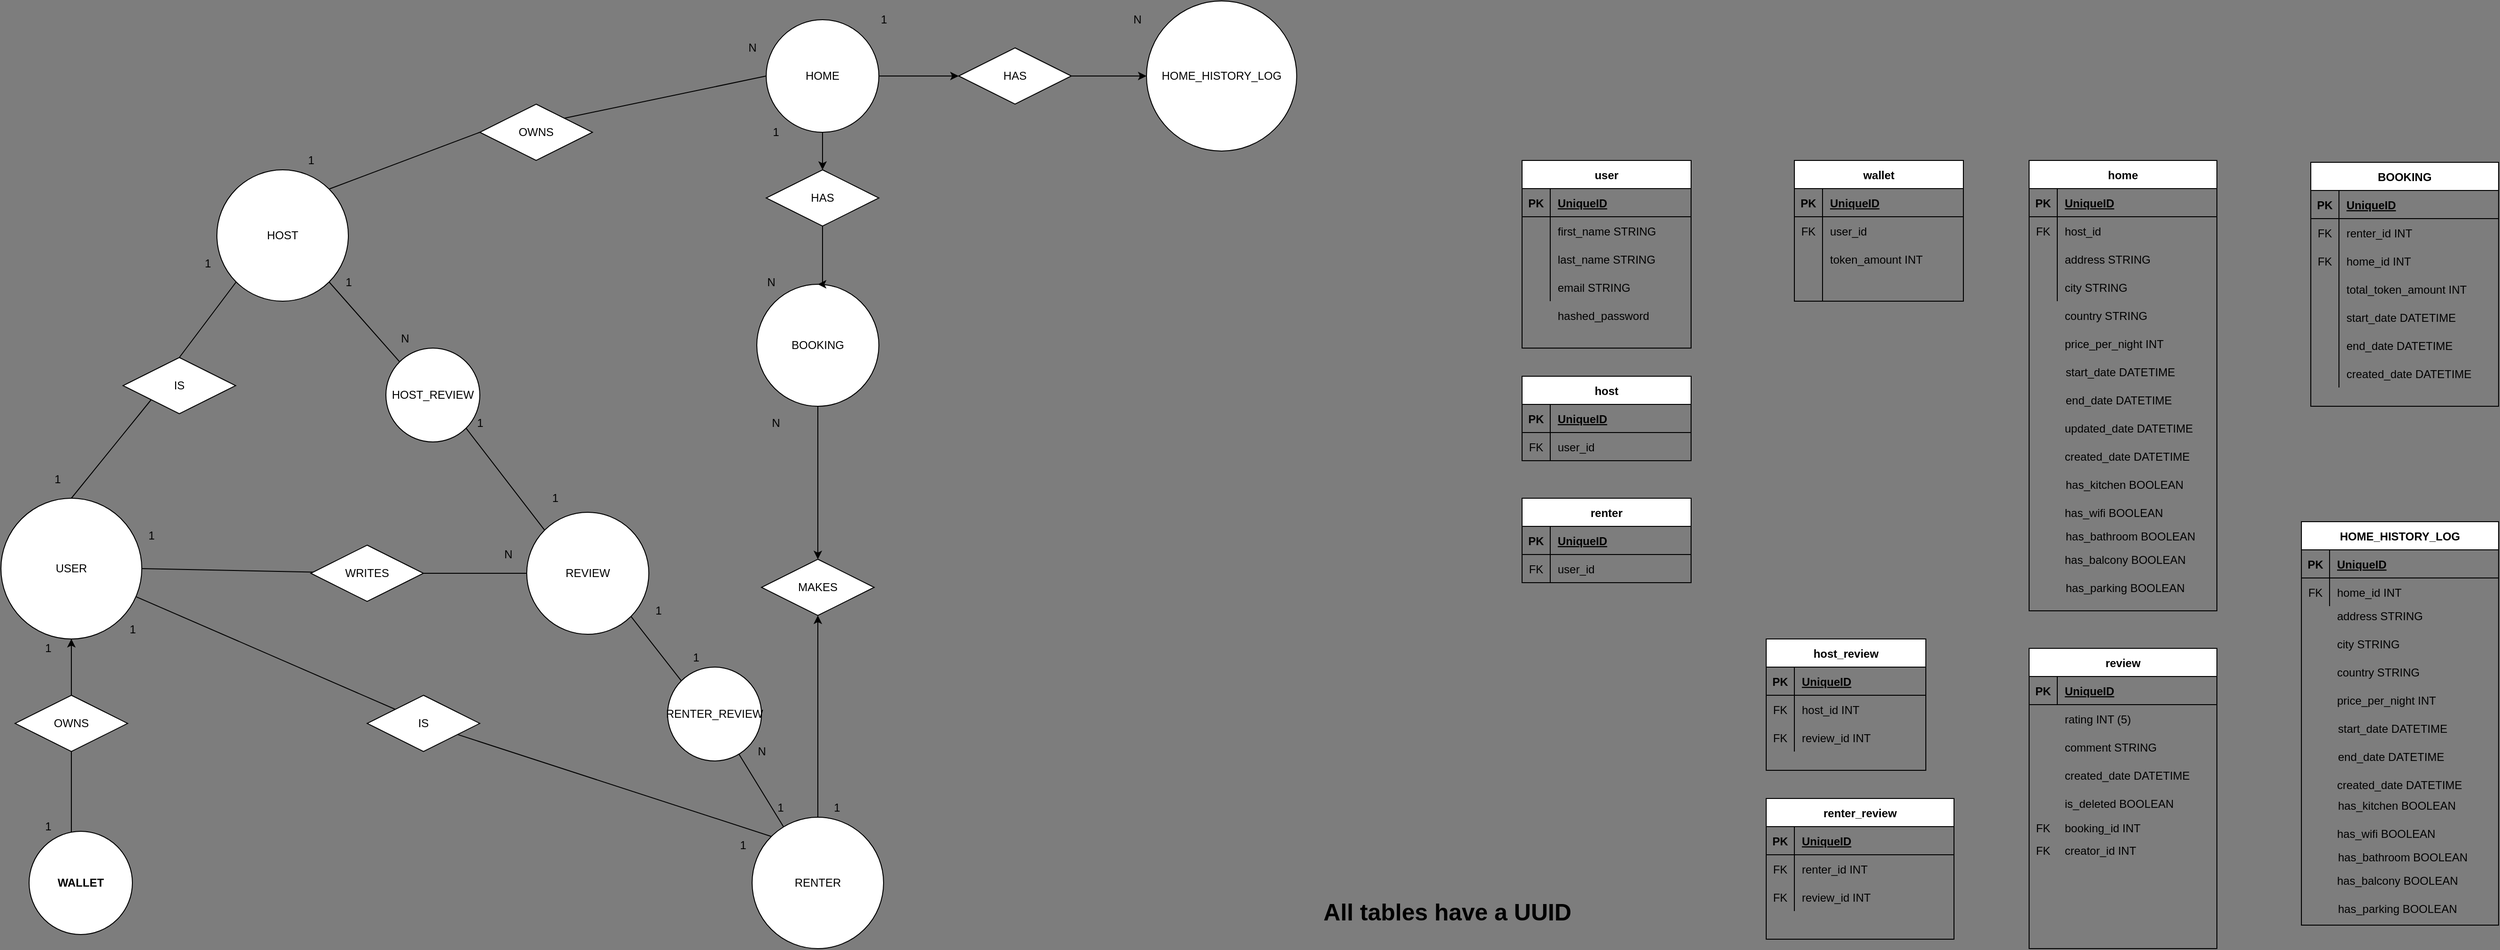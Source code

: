 <mxfile pages="2">
    <diagram id="RVr1oot0b488US4d394E" name="Page-1">
        <mxGraphModel dx="692" dy="2138" grid="1" gridSize="10" guides="1" tooltips="1" connect="1" arrows="1" fold="1" page="1" pageScale="1" pageWidth="1600" pageHeight="900" background="#7D7D7D" math="0" shadow="0">
            <root>
                <mxCell id="0"/>
                <mxCell id="1" parent="0"/>
                <mxCell id="dL861pbHHW98_k1-BwGy-1" value="USER" style="ellipse;whiteSpace=wrap;html=1;aspect=fixed;" parent="1" vertex="1">
                    <mxGeometry x="40" y="400" width="150" height="150" as="geometry"/>
                </mxCell>
                <mxCell id="dL861pbHHW98_k1-BwGy-2" value="HOST" style="ellipse;whiteSpace=wrap;html=1;aspect=fixed;" parent="1" vertex="1">
                    <mxGeometry x="270" y="50" width="140" height="140" as="geometry"/>
                </mxCell>
                <mxCell id="EAE-r1h3n8rKNCchYZHm-413" style="edgeStyle=orthogonalEdgeStyle;rounded=0;orthogonalLoop=1;jettySize=auto;html=1;entryX=0.5;entryY=0;entryDx=0;entryDy=0;" parent="1" source="dL861pbHHW98_k1-BwGy-3" target="EAE-r1h3n8rKNCchYZHm-16" edge="1">
                    <mxGeometry relative="1" as="geometry"/>
                </mxCell>
                <mxCell id="EAE-r1h3n8rKNCchYZHm-415" style="edgeStyle=orthogonalEdgeStyle;rounded=0;orthogonalLoop=1;jettySize=auto;html=1;entryX=0;entryY=0.5;entryDx=0;entryDy=0;" parent="1" source="dL861pbHHW98_k1-BwGy-3" target="EAE-r1h3n8rKNCchYZHm-18" edge="1">
                    <mxGeometry relative="1" as="geometry"/>
                </mxCell>
                <mxCell id="dL861pbHHW98_k1-BwGy-3" value="HOME" style="ellipse;whiteSpace=wrap;html=1;aspect=fixed;" parent="1" vertex="1">
                    <mxGeometry x="855" y="-110" width="120" height="120" as="geometry"/>
                </mxCell>
                <mxCell id="EAE-r1h3n8rKNCchYZHm-366" style="edgeStyle=orthogonalEdgeStyle;rounded=0;orthogonalLoop=1;jettySize=auto;html=1;entryX=0.5;entryY=1;entryDx=0;entryDy=0;" parent="1" source="dL861pbHHW98_k1-BwGy-11" target="EAE-r1h3n8rKNCchYZHm-14" edge="1">
                    <mxGeometry relative="1" as="geometry"/>
                </mxCell>
                <mxCell id="dL861pbHHW98_k1-BwGy-11" value="RENTER" style="ellipse;whiteSpace=wrap;html=1;aspect=fixed;" parent="1" vertex="1">
                    <mxGeometry x="840" y="740" width="140" height="140" as="geometry"/>
                </mxCell>
                <mxCell id="dL861pbHHW98_k1-BwGy-13" value="REVIEW" style="ellipse;whiteSpace=wrap;html=1;aspect=fixed;" parent="1" vertex="1">
                    <mxGeometry x="600" y="415" width="130" height="130" as="geometry"/>
                </mxCell>
                <mxCell id="EAE-r1h3n8rKNCchYZHm-367" style="edgeStyle=orthogonalEdgeStyle;rounded=0;orthogonalLoop=1;jettySize=auto;html=1;entryX=0.5;entryY=0;entryDx=0;entryDy=0;" parent="1" source="dL861pbHHW98_k1-BwGy-14" target="EAE-r1h3n8rKNCchYZHm-14" edge="1">
                    <mxGeometry relative="1" as="geometry"/>
                </mxCell>
                <mxCell id="dL861pbHHW98_k1-BwGy-14" value="BOOKING" style="ellipse;whiteSpace=wrap;html=1;aspect=fixed;" parent="1" vertex="1">
                    <mxGeometry x="845" y="172" width="130" height="130" as="geometry"/>
                </mxCell>
                <mxCell id="dL861pbHHW98_k1-BwGy-58" style="edgeStyle=orthogonalEdgeStyle;rounded=0;orthogonalLoop=1;jettySize=auto;html=1;entryX=0.5;entryY=1;entryDx=0;entryDy=0;" parent="1" source="dL861pbHHW98_k1-BwGy-20" target="dL861pbHHW98_k1-BwGy-1" edge="1">
                    <mxGeometry relative="1" as="geometry">
                        <Array as="points">
                            <mxPoint x="115" y="730"/>
                            <mxPoint x="115" y="730"/>
                        </Array>
                    </mxGeometry>
                </mxCell>
                <mxCell id="dL861pbHHW98_k1-BwGy-20" value="&lt;div&gt;&lt;b&gt;WALLET&lt;/b&gt;&lt;/div&gt;" style="ellipse;whiteSpace=wrap;html=1;aspect=fixed;" parent="1" vertex="1">
                    <mxGeometry x="70" y="755" width="110" height="110" as="geometry"/>
                </mxCell>
                <mxCell id="dL861pbHHW98_k1-BwGy-21" value="HOME_HISTORY_LOG" style="ellipse;whiteSpace=wrap;html=1;aspect=fixed;" parent="1" vertex="1">
                    <mxGeometry x="1260" y="-130" width="160" height="160" as="geometry"/>
                </mxCell>
                <mxCell id="dL861pbHHW98_k1-BwGy-23" value="" style="endArrow=none;html=1;rounded=0;entryX=0;entryY=1;entryDx=0;entryDy=0;exitX=0.5;exitY=0;exitDx=0;exitDy=0;startArrow=none;" parent="1" source="EAE-r1h3n8rKNCchYZHm-4" target="dL861pbHHW98_k1-BwGy-2" edge="1">
                    <mxGeometry relative="1" as="geometry">
                        <mxPoint x="100" y="340" as="sourcePoint"/>
                        <mxPoint x="260" y="340" as="targetPoint"/>
                    </mxGeometry>
                </mxCell>
                <mxCell id="dL861pbHHW98_k1-BwGy-24" value="1" style="text;html=1;align=center;verticalAlign=middle;resizable=0;points=[];autosize=1;strokeColor=none;" parent="1" vertex="1">
                    <mxGeometry x="90" y="370" width="20" height="20" as="geometry"/>
                </mxCell>
                <mxCell id="dL861pbHHW98_k1-BwGy-25" value="1" style="text;html=1;align=center;verticalAlign=middle;resizable=0;points=[];autosize=1;strokeColor=none;" parent="1" vertex="1">
                    <mxGeometry x="250" y="140" width="20" height="20" as="geometry"/>
                </mxCell>
                <mxCell id="dL861pbHHW98_k1-BwGy-27" value="" style="endArrow=none;html=1;rounded=0;entryX=0;entryY=0;entryDx=0;entryDy=0;startArrow=none;" parent="1" source="EAE-r1h3n8rKNCchYZHm-1" target="dL861pbHHW98_k1-BwGy-11" edge="1">
                    <mxGeometry relative="1" as="geometry">
                        <mxPoint x="170" y="550" as="sourcePoint"/>
                        <mxPoint x="260" y="640" as="targetPoint"/>
                    </mxGeometry>
                </mxCell>
                <mxCell id="dL861pbHHW98_k1-BwGy-28" value="1" style="text;html=1;align=center;verticalAlign=middle;resizable=0;points=[];autosize=1;strokeColor=none;" parent="1" vertex="1">
                    <mxGeometry x="170" y="530" width="20" height="20" as="geometry"/>
                </mxCell>
                <mxCell id="dL861pbHHW98_k1-BwGy-31" value="1" style="text;html=1;align=center;verticalAlign=middle;resizable=0;points=[];autosize=1;strokeColor=none;" parent="1" vertex="1">
                    <mxGeometry x="860" y="720" width="20" height="20" as="geometry"/>
                </mxCell>
                <mxCell id="dL861pbHHW98_k1-BwGy-41" value="1" style="text;html=1;align=center;verticalAlign=middle;resizable=0;points=[];autosize=1;strokeColor=none;" parent="1" vertex="1">
                    <mxGeometry x="820" y="760" width="20" height="20" as="geometry"/>
                </mxCell>
                <mxCell id="dL861pbHHW98_k1-BwGy-42" value="N" style="text;html=1;align=center;verticalAlign=middle;resizable=0;points=[];autosize=1;strokeColor=none;" parent="1" vertex="1">
                    <mxGeometry x="850" y="160" width="20" height="20" as="geometry"/>
                </mxCell>
                <mxCell id="dL861pbHHW98_k1-BwGy-44" value="N" style="text;html=1;align=center;verticalAlign=middle;resizable=0;points=[];autosize=1;strokeColor=none;" parent="1" vertex="1">
                    <mxGeometry x="855" y="310" width="20" height="20" as="geometry"/>
                </mxCell>
                <mxCell id="dL861pbHHW98_k1-BwGy-55" value="1" style="text;html=1;align=center;verticalAlign=middle;resizable=0;points=[];autosize=1;strokeColor=none;" parent="1" vertex="1">
                    <mxGeometry x="855" width="20" height="20" as="geometry"/>
                </mxCell>
                <mxCell id="dL861pbHHW98_k1-BwGy-59" value="1" style="text;html=1;align=center;verticalAlign=middle;resizable=0;points=[];autosize=1;strokeColor=none;" parent="1" vertex="1">
                    <mxGeometry x="80" y="550" width="20" height="20" as="geometry"/>
                </mxCell>
                <mxCell id="dL861pbHHW98_k1-BwGy-60" value="1" style="text;html=1;align=center;verticalAlign=middle;resizable=0;points=[];autosize=1;strokeColor=none;" parent="1" vertex="1">
                    <mxGeometry x="80" y="740" width="20" height="20" as="geometry"/>
                </mxCell>
                <mxCell id="dL861pbHHW98_k1-BwGy-63" value="1" style="text;html=1;align=center;verticalAlign=middle;resizable=0;points=[];autosize=1;strokeColor=none;rotation=0;" parent="1" vertex="1">
                    <mxGeometry x="920" y="720" width="20" height="20" as="geometry"/>
                </mxCell>
                <mxCell id="EAE-r1h3n8rKNCchYZHm-1" value="IS" style="shape=rhombus;perimeter=rhombusPerimeter;whiteSpace=wrap;html=1;align=center;" parent="1" vertex="1">
                    <mxGeometry x="430" y="610" width="120" height="60" as="geometry"/>
                </mxCell>
                <mxCell id="EAE-r1h3n8rKNCchYZHm-2" value="" style="endArrow=none;html=1;rounded=0;entryX=0;entryY=0;entryDx=0;entryDy=0;" parent="1" source="dL861pbHHW98_k1-BwGy-1" target="EAE-r1h3n8rKNCchYZHm-1" edge="1">
                    <mxGeometry relative="1" as="geometry">
                        <mxPoint x="176.825" y="517.458" as="sourcePoint"/>
                        <mxPoint x="530.503" y="760.503" as="targetPoint"/>
                    </mxGeometry>
                </mxCell>
                <mxCell id="EAE-r1h3n8rKNCchYZHm-3" value="OWNS" style="shape=rhombus;perimeter=rhombusPerimeter;whiteSpace=wrap;html=1;align=center;" parent="1" vertex="1">
                    <mxGeometry x="55" y="610" width="120" height="60" as="geometry"/>
                </mxCell>
                <mxCell id="EAE-r1h3n8rKNCchYZHm-4" value="IS" style="shape=rhombus;perimeter=rhombusPerimeter;whiteSpace=wrap;html=1;align=center;" parent="1" vertex="1">
                    <mxGeometry x="170" y="250" width="120" height="60" as="geometry"/>
                </mxCell>
                <mxCell id="EAE-r1h3n8rKNCchYZHm-5" value="" style="endArrow=none;html=1;rounded=0;entryX=0;entryY=1;entryDx=0;entryDy=0;exitX=0.5;exitY=0;exitDx=0;exitDy=0;" parent="1" source="dL861pbHHW98_k1-BwGy-1" target="EAE-r1h3n8rKNCchYZHm-4" edge="1">
                    <mxGeometry relative="1" as="geometry">
                        <mxPoint x="115" y="400" as="sourcePoint"/>
                        <mxPoint x="290.503" y="169.497" as="targetPoint"/>
                    </mxGeometry>
                </mxCell>
                <mxCell id="EAE-r1h3n8rKNCchYZHm-14" value="MAKES" style="shape=rhombus;perimeter=rhombusPerimeter;whiteSpace=wrap;html=1;align=center;" parent="1" vertex="1">
                    <mxGeometry x="850" y="465" width="120" height="60" as="geometry"/>
                </mxCell>
                <mxCell id="EAE-r1h3n8rKNCchYZHm-414" style="edgeStyle=orthogonalEdgeStyle;rounded=0;orthogonalLoop=1;jettySize=auto;html=1;entryX=0.5;entryY=0;entryDx=0;entryDy=0;" parent="1" source="EAE-r1h3n8rKNCchYZHm-16" target="dL861pbHHW98_k1-BwGy-14" edge="1">
                    <mxGeometry relative="1" as="geometry">
                        <Array as="points">
                            <mxPoint x="915" y="172"/>
                        </Array>
                    </mxGeometry>
                </mxCell>
                <mxCell id="EAE-r1h3n8rKNCchYZHm-16" value="HAS" style="shape=rhombus;perimeter=rhombusPerimeter;whiteSpace=wrap;html=1;align=center;" parent="1" vertex="1">
                    <mxGeometry x="855" y="50" width="120" height="60" as="geometry"/>
                </mxCell>
                <mxCell id="EAE-r1h3n8rKNCchYZHm-416" style="edgeStyle=orthogonalEdgeStyle;rounded=0;orthogonalLoop=1;jettySize=auto;html=1;exitX=1;exitY=0.5;exitDx=0;exitDy=0;entryX=0;entryY=0.5;entryDx=0;entryDy=0;" parent="1" source="EAE-r1h3n8rKNCchYZHm-18" target="dL861pbHHW98_k1-BwGy-21" edge="1">
                    <mxGeometry relative="1" as="geometry"/>
                </mxCell>
                <mxCell id="EAE-r1h3n8rKNCchYZHm-18" value="HAS" style="shape=rhombus;perimeter=rhombusPerimeter;whiteSpace=wrap;html=1;align=center;" parent="1" vertex="1">
                    <mxGeometry x="1060" y="-80" width="120" height="60" as="geometry"/>
                </mxCell>
                <mxCell id="EAE-r1h3n8rKNCchYZHm-46" value="user" style="shape=table;startSize=30;container=1;collapsible=1;childLayout=tableLayout;fixedRows=1;rowLines=0;fontStyle=1;align=center;resizeLast=1;" parent="1" vertex="1">
                    <mxGeometry x="1660" y="40" width="180" height="200" as="geometry">
                        <mxRectangle x="1660" y="40" width="70" height="30" as="alternateBounds"/>
                    </mxGeometry>
                </mxCell>
                <mxCell id="EAE-r1h3n8rKNCchYZHm-47" value="" style="shape=partialRectangle;collapsible=0;dropTarget=0;pointerEvents=0;fillColor=none;top=0;left=0;bottom=1;right=0;points=[[0,0.5],[1,0.5]];portConstraint=eastwest;" parent="EAE-r1h3n8rKNCchYZHm-46" vertex="1">
                    <mxGeometry y="30" width="180" height="30" as="geometry"/>
                </mxCell>
                <mxCell id="EAE-r1h3n8rKNCchYZHm-48" value="PK" style="shape=partialRectangle;connectable=0;fillColor=none;top=0;left=0;bottom=0;right=0;fontStyle=1;overflow=hidden;" parent="EAE-r1h3n8rKNCchYZHm-47" vertex="1">
                    <mxGeometry width="30" height="30" as="geometry"/>
                </mxCell>
                <mxCell id="EAE-r1h3n8rKNCchYZHm-49" value="UniqueID" style="shape=partialRectangle;connectable=0;fillColor=none;top=0;left=0;bottom=0;right=0;align=left;spacingLeft=6;fontStyle=5;overflow=hidden;" parent="EAE-r1h3n8rKNCchYZHm-47" vertex="1">
                    <mxGeometry x="30" width="150" height="30" as="geometry"/>
                </mxCell>
                <mxCell id="EAE-r1h3n8rKNCchYZHm-50" value="" style="shape=partialRectangle;collapsible=0;dropTarget=0;pointerEvents=0;fillColor=none;top=0;left=0;bottom=0;right=0;points=[[0,0.5],[1,0.5]];portConstraint=eastwest;" parent="EAE-r1h3n8rKNCchYZHm-46" vertex="1">
                    <mxGeometry y="60" width="180" height="30" as="geometry"/>
                </mxCell>
                <mxCell id="EAE-r1h3n8rKNCchYZHm-51" value="" style="shape=partialRectangle;connectable=0;fillColor=none;top=0;left=0;bottom=0;right=0;editable=1;overflow=hidden;" parent="EAE-r1h3n8rKNCchYZHm-50" vertex="1">
                    <mxGeometry width="30" height="30" as="geometry"/>
                </mxCell>
                <mxCell id="EAE-r1h3n8rKNCchYZHm-52" value="first_name STRING" style="shape=partialRectangle;connectable=0;fillColor=none;top=0;left=0;bottom=0;right=0;align=left;spacingLeft=6;overflow=hidden;" parent="EAE-r1h3n8rKNCchYZHm-50" vertex="1">
                    <mxGeometry x="30" width="150" height="30" as="geometry"/>
                </mxCell>
                <mxCell id="EAE-r1h3n8rKNCchYZHm-53" value="" style="shape=partialRectangle;collapsible=0;dropTarget=0;pointerEvents=0;fillColor=none;top=0;left=0;bottom=0;right=0;points=[[0,0.5],[1,0.5]];portConstraint=eastwest;" parent="EAE-r1h3n8rKNCchYZHm-46" vertex="1">
                    <mxGeometry y="90" width="180" height="30" as="geometry"/>
                </mxCell>
                <mxCell id="EAE-r1h3n8rKNCchYZHm-54" value="" style="shape=partialRectangle;connectable=0;fillColor=none;top=0;left=0;bottom=0;right=0;editable=1;overflow=hidden;" parent="EAE-r1h3n8rKNCchYZHm-53" vertex="1">
                    <mxGeometry width="30" height="30" as="geometry"/>
                </mxCell>
                <mxCell id="EAE-r1h3n8rKNCchYZHm-55" value="last_name STRING" style="shape=partialRectangle;connectable=0;fillColor=none;top=0;left=0;bottom=0;right=0;align=left;spacingLeft=6;overflow=hidden;" parent="EAE-r1h3n8rKNCchYZHm-53" vertex="1">
                    <mxGeometry x="30" width="150" height="30" as="geometry"/>
                </mxCell>
                <mxCell id="EAE-r1h3n8rKNCchYZHm-56" value="" style="shape=partialRectangle;collapsible=0;dropTarget=0;pointerEvents=0;fillColor=none;top=0;left=0;bottom=0;right=0;points=[[0,0.5],[1,0.5]];portConstraint=eastwest;" parent="EAE-r1h3n8rKNCchYZHm-46" vertex="1">
                    <mxGeometry y="120" width="180" height="30" as="geometry"/>
                </mxCell>
                <mxCell id="EAE-r1h3n8rKNCchYZHm-57" value="" style="shape=partialRectangle;connectable=0;fillColor=none;top=0;left=0;bottom=0;right=0;editable=1;overflow=hidden;" parent="EAE-r1h3n8rKNCchYZHm-56" vertex="1">
                    <mxGeometry width="30" height="30" as="geometry"/>
                </mxCell>
                <mxCell id="EAE-r1h3n8rKNCchYZHm-58" value="email STRING" style="shape=partialRectangle;connectable=0;fillColor=none;top=0;left=0;bottom=0;right=0;align=left;spacingLeft=6;overflow=hidden;" parent="EAE-r1h3n8rKNCchYZHm-56" vertex="1">
                    <mxGeometry x="30" width="150" height="30" as="geometry"/>
                </mxCell>
                <mxCell id="EAE-r1h3n8rKNCchYZHm-59" value="home" style="shape=table;startSize=30;container=1;collapsible=1;childLayout=tableLayout;fixedRows=1;rowLines=0;fontStyle=1;align=center;resizeLast=1;" parent="1" vertex="1">
                    <mxGeometry x="2200" y="40" width="200" height="480" as="geometry"/>
                </mxCell>
                <mxCell id="EAE-r1h3n8rKNCchYZHm-60" value="" style="shape=partialRectangle;collapsible=0;dropTarget=0;pointerEvents=0;fillColor=none;top=0;left=0;bottom=1;right=0;points=[[0,0.5],[1,0.5]];portConstraint=eastwest;" parent="EAE-r1h3n8rKNCchYZHm-59" vertex="1">
                    <mxGeometry y="30" width="200" height="30" as="geometry"/>
                </mxCell>
                <mxCell id="EAE-r1h3n8rKNCchYZHm-61" value="PK" style="shape=partialRectangle;connectable=0;fillColor=none;top=0;left=0;bottom=0;right=0;fontStyle=1;overflow=hidden;" parent="EAE-r1h3n8rKNCchYZHm-60" vertex="1">
                    <mxGeometry width="30" height="30" as="geometry"/>
                </mxCell>
                <mxCell id="EAE-r1h3n8rKNCchYZHm-62" value="UniqueID" style="shape=partialRectangle;connectable=0;fillColor=none;top=0;left=0;bottom=0;right=0;align=left;spacingLeft=6;fontStyle=5;overflow=hidden;" parent="EAE-r1h3n8rKNCchYZHm-60" vertex="1">
                    <mxGeometry x="30" width="170" height="30" as="geometry"/>
                </mxCell>
                <mxCell id="EAE-r1h3n8rKNCchYZHm-63" value="" style="shape=partialRectangle;collapsible=0;dropTarget=0;pointerEvents=0;fillColor=none;top=0;left=0;bottom=0;right=0;points=[[0,0.5],[1,0.5]];portConstraint=eastwest;" parent="EAE-r1h3n8rKNCchYZHm-59" vertex="1">
                    <mxGeometry y="60" width="200" height="30" as="geometry"/>
                </mxCell>
                <mxCell id="EAE-r1h3n8rKNCchYZHm-64" value="FK" style="shape=partialRectangle;connectable=0;fillColor=none;top=0;left=0;bottom=0;right=0;editable=1;overflow=hidden;" parent="EAE-r1h3n8rKNCchYZHm-63" vertex="1">
                    <mxGeometry width="30" height="30" as="geometry"/>
                </mxCell>
                <mxCell id="EAE-r1h3n8rKNCchYZHm-65" value="host_id" style="shape=partialRectangle;connectable=0;fillColor=none;top=0;left=0;bottom=0;right=0;align=left;spacingLeft=6;overflow=hidden;" parent="EAE-r1h3n8rKNCchYZHm-63" vertex="1">
                    <mxGeometry x="30" width="170" height="30" as="geometry"/>
                </mxCell>
                <mxCell id="EAE-r1h3n8rKNCchYZHm-66" value="" style="shape=partialRectangle;collapsible=0;dropTarget=0;pointerEvents=0;fillColor=none;top=0;left=0;bottom=0;right=0;points=[[0,0.5],[1,0.5]];portConstraint=eastwest;" parent="EAE-r1h3n8rKNCchYZHm-59" vertex="1">
                    <mxGeometry y="90" width="200" height="30" as="geometry"/>
                </mxCell>
                <mxCell id="EAE-r1h3n8rKNCchYZHm-67" value="" style="shape=partialRectangle;connectable=0;fillColor=none;top=0;left=0;bottom=0;right=0;editable=1;overflow=hidden;" parent="EAE-r1h3n8rKNCchYZHm-66" vertex="1">
                    <mxGeometry width="30" height="30" as="geometry"/>
                </mxCell>
                <mxCell id="EAE-r1h3n8rKNCchYZHm-68" value="address STRING" style="shape=partialRectangle;connectable=0;fillColor=none;top=0;left=0;bottom=0;right=0;align=left;spacingLeft=6;overflow=hidden;" parent="EAE-r1h3n8rKNCchYZHm-66" vertex="1">
                    <mxGeometry x="30" width="170" height="30" as="geometry"/>
                </mxCell>
                <mxCell id="EAE-r1h3n8rKNCchYZHm-69" value="" style="shape=partialRectangle;collapsible=0;dropTarget=0;pointerEvents=0;fillColor=none;top=0;left=0;bottom=0;right=0;points=[[0,0.5],[1,0.5]];portConstraint=eastwest;" parent="EAE-r1h3n8rKNCchYZHm-59" vertex="1">
                    <mxGeometry y="120" width="200" height="30" as="geometry"/>
                </mxCell>
                <mxCell id="EAE-r1h3n8rKNCchYZHm-70" value="" style="shape=partialRectangle;connectable=0;fillColor=none;top=0;left=0;bottom=0;right=0;editable=1;overflow=hidden;" parent="EAE-r1h3n8rKNCchYZHm-69" vertex="1">
                    <mxGeometry width="30" height="30" as="geometry"/>
                </mxCell>
                <mxCell id="EAE-r1h3n8rKNCchYZHm-71" value="city STRING" style="shape=partialRectangle;connectable=0;fillColor=none;top=0;left=0;bottom=0;right=0;align=left;spacingLeft=6;overflow=hidden;" parent="EAE-r1h3n8rKNCchYZHm-69" vertex="1">
                    <mxGeometry x="30" width="170" height="30" as="geometry"/>
                </mxCell>
                <mxCell id="EAE-r1h3n8rKNCchYZHm-72" value="host_review" style="shape=table;startSize=30;container=1;collapsible=1;childLayout=tableLayout;fixedRows=1;rowLines=0;fontStyle=1;align=center;resizeLast=1;" parent="1" vertex="1">
                    <mxGeometry x="1920" y="550" width="170" height="140" as="geometry"/>
                </mxCell>
                <mxCell id="EAE-r1h3n8rKNCchYZHm-73" value="" style="shape=partialRectangle;collapsible=0;dropTarget=0;pointerEvents=0;fillColor=none;top=0;left=0;bottom=1;right=0;points=[[0,0.5],[1,0.5]];portConstraint=eastwest;" parent="EAE-r1h3n8rKNCchYZHm-72" vertex="1">
                    <mxGeometry y="30" width="170" height="30" as="geometry"/>
                </mxCell>
                <mxCell id="EAE-r1h3n8rKNCchYZHm-74" value="PK" style="shape=partialRectangle;connectable=0;fillColor=none;top=0;left=0;bottom=0;right=0;fontStyle=1;overflow=hidden;" parent="EAE-r1h3n8rKNCchYZHm-73" vertex="1">
                    <mxGeometry width="30" height="30" as="geometry"/>
                </mxCell>
                <mxCell id="EAE-r1h3n8rKNCchYZHm-75" value="UniqueID" style="shape=partialRectangle;connectable=0;fillColor=none;top=0;left=0;bottom=0;right=0;align=left;spacingLeft=6;fontStyle=5;overflow=hidden;" parent="EAE-r1h3n8rKNCchYZHm-73" vertex="1">
                    <mxGeometry x="30" width="140" height="30" as="geometry"/>
                </mxCell>
                <mxCell id="EAE-r1h3n8rKNCchYZHm-229" value="" style="shape=partialRectangle;collapsible=0;dropTarget=0;pointerEvents=0;fillColor=none;top=0;left=0;bottom=0;right=0;points=[[0,0.5],[1,0.5]];portConstraint=eastwest;" parent="EAE-r1h3n8rKNCchYZHm-72" vertex="1">
                    <mxGeometry y="60" width="170" height="30" as="geometry"/>
                </mxCell>
                <mxCell id="EAE-r1h3n8rKNCchYZHm-230" value="FK" style="shape=partialRectangle;connectable=0;fillColor=none;top=0;left=0;bottom=0;right=0;editable=1;overflow=hidden;" parent="EAE-r1h3n8rKNCchYZHm-229" vertex="1">
                    <mxGeometry width="30" height="30" as="geometry"/>
                </mxCell>
                <mxCell id="EAE-r1h3n8rKNCchYZHm-231" value="host_id INT" style="shape=partialRectangle;connectable=0;fillColor=none;top=0;left=0;bottom=0;right=0;align=left;spacingLeft=6;overflow=hidden;" parent="EAE-r1h3n8rKNCchYZHm-229" vertex="1">
                    <mxGeometry x="30" width="140" height="30" as="geometry"/>
                </mxCell>
                <mxCell id="EAE-r1h3n8rKNCchYZHm-251" value="" style="shape=partialRectangle;collapsible=0;dropTarget=0;pointerEvents=0;fillColor=none;top=0;left=0;bottom=0;right=0;points=[[0,0.5],[1,0.5]];portConstraint=eastwest;" parent="EAE-r1h3n8rKNCchYZHm-72" vertex="1">
                    <mxGeometry y="90" width="170" height="30" as="geometry"/>
                </mxCell>
                <mxCell id="EAE-r1h3n8rKNCchYZHm-252" value="FK" style="shape=partialRectangle;connectable=0;fillColor=none;top=0;left=0;bottom=0;right=0;editable=1;overflow=hidden;" parent="EAE-r1h3n8rKNCchYZHm-251" vertex="1">
                    <mxGeometry width="30" height="30" as="geometry"/>
                </mxCell>
                <mxCell id="EAE-r1h3n8rKNCchYZHm-253" value="review_id INT" style="shape=partialRectangle;connectable=0;fillColor=none;top=0;left=0;bottom=0;right=0;align=left;spacingLeft=6;overflow=hidden;" parent="EAE-r1h3n8rKNCchYZHm-251" vertex="1">
                    <mxGeometry x="30" width="140" height="30" as="geometry"/>
                </mxCell>
                <mxCell id="EAE-r1h3n8rKNCchYZHm-85" value="wallet" style="shape=table;startSize=30;container=1;collapsible=1;childLayout=tableLayout;fixedRows=1;rowLines=0;fontStyle=1;align=center;resizeLast=1;" parent="1" vertex="1">
                    <mxGeometry x="1950" y="40" width="180" height="150" as="geometry"/>
                </mxCell>
                <mxCell id="EAE-r1h3n8rKNCchYZHm-86" value="" style="shape=partialRectangle;collapsible=0;dropTarget=0;pointerEvents=0;fillColor=none;top=0;left=0;bottom=1;right=0;points=[[0,0.5],[1,0.5]];portConstraint=eastwest;" parent="EAE-r1h3n8rKNCchYZHm-85" vertex="1">
                    <mxGeometry y="30" width="180" height="30" as="geometry"/>
                </mxCell>
                <mxCell id="EAE-r1h3n8rKNCchYZHm-87" value="PK" style="shape=partialRectangle;connectable=0;fillColor=none;top=0;left=0;bottom=0;right=0;fontStyle=1;overflow=hidden;" parent="EAE-r1h3n8rKNCchYZHm-86" vertex="1">
                    <mxGeometry width="30" height="30" as="geometry"/>
                </mxCell>
                <mxCell id="EAE-r1h3n8rKNCchYZHm-88" value="UniqueID" style="shape=partialRectangle;connectable=0;fillColor=none;top=0;left=0;bottom=0;right=0;align=left;spacingLeft=6;fontStyle=5;overflow=hidden;" parent="EAE-r1h3n8rKNCchYZHm-86" vertex="1">
                    <mxGeometry x="30" width="150" height="30" as="geometry"/>
                </mxCell>
                <mxCell id="EAE-r1h3n8rKNCchYZHm-89" value="" style="shape=partialRectangle;collapsible=0;dropTarget=0;pointerEvents=0;fillColor=none;top=0;left=0;bottom=0;right=0;points=[[0,0.5],[1,0.5]];portConstraint=eastwest;" parent="EAE-r1h3n8rKNCchYZHm-85" vertex="1">
                    <mxGeometry y="60" width="180" height="30" as="geometry"/>
                </mxCell>
                <mxCell id="EAE-r1h3n8rKNCchYZHm-90" value="FK" style="shape=partialRectangle;connectable=0;fillColor=none;top=0;left=0;bottom=0;right=0;editable=1;overflow=hidden;" parent="EAE-r1h3n8rKNCchYZHm-89" vertex="1">
                    <mxGeometry width="30" height="30" as="geometry"/>
                </mxCell>
                <mxCell id="EAE-r1h3n8rKNCchYZHm-91" value="user_id" style="shape=partialRectangle;connectable=0;fillColor=none;top=0;left=0;bottom=0;right=0;align=left;spacingLeft=6;overflow=hidden;" parent="EAE-r1h3n8rKNCchYZHm-89" vertex="1">
                    <mxGeometry x="30" width="150" height="30" as="geometry"/>
                </mxCell>
                <mxCell id="EAE-r1h3n8rKNCchYZHm-92" value="" style="shape=partialRectangle;collapsible=0;dropTarget=0;pointerEvents=0;fillColor=none;top=0;left=0;bottom=0;right=0;points=[[0,0.5],[1,0.5]];portConstraint=eastwest;" parent="EAE-r1h3n8rKNCchYZHm-85" vertex="1">
                    <mxGeometry y="90" width="180" height="30" as="geometry"/>
                </mxCell>
                <mxCell id="EAE-r1h3n8rKNCchYZHm-93" value="" style="shape=partialRectangle;connectable=0;fillColor=none;top=0;left=0;bottom=0;right=0;editable=1;overflow=hidden;" parent="EAE-r1h3n8rKNCchYZHm-92" vertex="1">
                    <mxGeometry width="30" height="30" as="geometry"/>
                </mxCell>
                <mxCell id="EAE-r1h3n8rKNCchYZHm-94" value="token_amount INT" style="shape=partialRectangle;connectable=0;fillColor=none;top=0;left=0;bottom=0;right=0;align=left;spacingLeft=6;overflow=hidden;" parent="EAE-r1h3n8rKNCchYZHm-92" vertex="1">
                    <mxGeometry x="30" width="150" height="30" as="geometry"/>
                </mxCell>
                <mxCell id="EAE-r1h3n8rKNCchYZHm-95" value="" style="shape=partialRectangle;collapsible=0;dropTarget=0;pointerEvents=0;fillColor=none;top=0;left=0;bottom=0;right=0;points=[[0,0.5],[1,0.5]];portConstraint=eastwest;" parent="EAE-r1h3n8rKNCchYZHm-85" vertex="1">
                    <mxGeometry y="120" width="180" height="30" as="geometry"/>
                </mxCell>
                <mxCell id="EAE-r1h3n8rKNCchYZHm-96" value="" style="shape=partialRectangle;connectable=0;fillColor=none;top=0;left=0;bottom=0;right=0;editable=1;overflow=hidden;" parent="EAE-r1h3n8rKNCchYZHm-95" vertex="1">
                    <mxGeometry width="30" height="30" as="geometry"/>
                </mxCell>
                <mxCell id="EAE-r1h3n8rKNCchYZHm-97" value="" style="shape=partialRectangle;connectable=0;fillColor=none;top=0;left=0;bottom=0;right=0;align=left;spacingLeft=6;overflow=hidden;" parent="EAE-r1h3n8rKNCchYZHm-95" vertex="1">
                    <mxGeometry x="30" width="150" height="30" as="geometry"/>
                </mxCell>
                <mxCell id="EAE-r1h3n8rKNCchYZHm-98" value="host" style="shape=table;startSize=30;container=1;collapsible=1;childLayout=tableLayout;fixedRows=1;rowLines=0;fontStyle=1;align=center;resizeLast=1;" parent="1" vertex="1">
                    <mxGeometry x="1660" y="270" width="180" height="90" as="geometry"/>
                </mxCell>
                <mxCell id="EAE-r1h3n8rKNCchYZHm-99" value="" style="shape=partialRectangle;collapsible=0;dropTarget=0;pointerEvents=0;fillColor=none;top=0;left=0;bottom=1;right=0;points=[[0,0.5],[1,0.5]];portConstraint=eastwest;" parent="EAE-r1h3n8rKNCchYZHm-98" vertex="1">
                    <mxGeometry y="30" width="180" height="30" as="geometry"/>
                </mxCell>
                <mxCell id="EAE-r1h3n8rKNCchYZHm-100" value="PK" style="shape=partialRectangle;connectable=0;fillColor=none;top=0;left=0;bottom=0;right=0;fontStyle=1;overflow=hidden;" parent="EAE-r1h3n8rKNCchYZHm-99" vertex="1">
                    <mxGeometry width="30" height="30" as="geometry"/>
                </mxCell>
                <mxCell id="EAE-r1h3n8rKNCchYZHm-101" value="UniqueID" style="shape=partialRectangle;connectable=0;fillColor=none;top=0;left=0;bottom=0;right=0;align=left;spacingLeft=6;fontStyle=5;overflow=hidden;" parent="EAE-r1h3n8rKNCchYZHm-99" vertex="1">
                    <mxGeometry x="30" width="150" height="30" as="geometry"/>
                </mxCell>
                <mxCell id="EAE-r1h3n8rKNCchYZHm-102" value="" style="shape=partialRectangle;collapsible=0;dropTarget=0;pointerEvents=0;fillColor=none;top=0;left=0;bottom=0;right=0;points=[[0,0.5],[1,0.5]];portConstraint=eastwest;" parent="EAE-r1h3n8rKNCchYZHm-98" vertex="1">
                    <mxGeometry y="60" width="180" height="30" as="geometry"/>
                </mxCell>
                <mxCell id="EAE-r1h3n8rKNCchYZHm-103" value="FK" style="shape=partialRectangle;connectable=0;fillColor=none;top=0;left=0;bottom=0;right=0;editable=1;overflow=hidden;" parent="EAE-r1h3n8rKNCchYZHm-102" vertex="1">
                    <mxGeometry width="30" height="30" as="geometry"/>
                </mxCell>
                <mxCell id="EAE-r1h3n8rKNCchYZHm-104" value="user_id" style="shape=partialRectangle;connectable=0;fillColor=none;top=0;left=0;bottom=0;right=0;align=left;spacingLeft=6;overflow=hidden;" parent="EAE-r1h3n8rKNCchYZHm-102" vertex="1">
                    <mxGeometry x="30" width="150" height="30" as="geometry"/>
                </mxCell>
                <mxCell id="EAE-r1h3n8rKNCchYZHm-111" value="renter" style="shape=table;startSize=30;container=1;collapsible=1;childLayout=tableLayout;fixedRows=1;rowLines=0;fontStyle=1;align=center;resizeLast=1;" parent="1" vertex="1">
                    <mxGeometry x="1660" y="400" width="180" height="90" as="geometry"/>
                </mxCell>
                <mxCell id="EAE-r1h3n8rKNCchYZHm-112" value="" style="shape=partialRectangle;collapsible=0;dropTarget=0;pointerEvents=0;fillColor=none;top=0;left=0;bottom=1;right=0;points=[[0,0.5],[1,0.5]];portConstraint=eastwest;" parent="EAE-r1h3n8rKNCchYZHm-111" vertex="1">
                    <mxGeometry y="30" width="180" height="30" as="geometry"/>
                </mxCell>
                <mxCell id="EAE-r1h3n8rKNCchYZHm-113" value="PK" style="shape=partialRectangle;connectable=0;fillColor=none;top=0;left=0;bottom=0;right=0;fontStyle=1;overflow=hidden;" parent="EAE-r1h3n8rKNCchYZHm-112" vertex="1">
                    <mxGeometry width="30" height="30" as="geometry"/>
                </mxCell>
                <mxCell id="EAE-r1h3n8rKNCchYZHm-114" value="UniqueID" style="shape=partialRectangle;connectable=0;fillColor=none;top=0;left=0;bottom=0;right=0;align=left;spacingLeft=6;fontStyle=5;overflow=hidden;" parent="EAE-r1h3n8rKNCchYZHm-112" vertex="1">
                    <mxGeometry x="30" width="150" height="30" as="geometry"/>
                </mxCell>
                <mxCell id="EAE-r1h3n8rKNCchYZHm-115" value="" style="shape=partialRectangle;collapsible=0;dropTarget=0;pointerEvents=0;fillColor=none;top=0;left=0;bottom=0;right=0;points=[[0,0.5],[1,0.5]];portConstraint=eastwest;" parent="EAE-r1h3n8rKNCchYZHm-111" vertex="1">
                    <mxGeometry y="60" width="180" height="30" as="geometry"/>
                </mxCell>
                <mxCell id="EAE-r1h3n8rKNCchYZHm-116" value="FK" style="shape=partialRectangle;connectable=0;fillColor=none;top=0;left=0;bottom=0;right=0;editable=1;overflow=hidden;" parent="EAE-r1h3n8rKNCchYZHm-115" vertex="1">
                    <mxGeometry width="30" height="30" as="geometry"/>
                </mxCell>
                <mxCell id="EAE-r1h3n8rKNCchYZHm-117" value="user_id" style="shape=partialRectangle;connectable=0;fillColor=none;top=0;left=0;bottom=0;right=0;align=left;spacingLeft=6;overflow=hidden;" parent="EAE-r1h3n8rKNCchYZHm-115" vertex="1">
                    <mxGeometry x="30" width="150" height="30" as="geometry"/>
                </mxCell>
                <mxCell id="EAE-r1h3n8rKNCchYZHm-137" value="BOOKING" style="shape=table;startSize=30;container=1;collapsible=1;childLayout=tableLayout;fixedRows=1;rowLines=0;fontStyle=1;align=center;resizeLast=1;" parent="1" vertex="1">
                    <mxGeometry x="2500" y="42" width="200" height="260" as="geometry"/>
                </mxCell>
                <mxCell id="EAE-r1h3n8rKNCchYZHm-138" value="" style="shape=partialRectangle;collapsible=0;dropTarget=0;pointerEvents=0;fillColor=none;top=0;left=0;bottom=1;right=0;points=[[0,0.5],[1,0.5]];portConstraint=eastwest;" parent="EAE-r1h3n8rKNCchYZHm-137" vertex="1">
                    <mxGeometry y="30" width="200" height="30" as="geometry"/>
                </mxCell>
                <mxCell id="EAE-r1h3n8rKNCchYZHm-139" value="PK" style="shape=partialRectangle;connectable=0;fillColor=none;top=0;left=0;bottom=0;right=0;fontStyle=1;overflow=hidden;" parent="EAE-r1h3n8rKNCchYZHm-138" vertex="1">
                    <mxGeometry width="30" height="30" as="geometry"/>
                </mxCell>
                <mxCell id="EAE-r1h3n8rKNCchYZHm-140" value="UniqueID" style="shape=partialRectangle;connectable=0;fillColor=none;top=0;left=0;bottom=0;right=0;align=left;spacingLeft=6;fontStyle=5;overflow=hidden;" parent="EAE-r1h3n8rKNCchYZHm-138" vertex="1">
                    <mxGeometry x="30" width="170" height="30" as="geometry"/>
                </mxCell>
                <mxCell id="EAE-r1h3n8rKNCchYZHm-141" value="" style="shape=partialRectangle;collapsible=0;dropTarget=0;pointerEvents=0;fillColor=none;top=0;left=0;bottom=0;right=0;points=[[0,0.5],[1,0.5]];portConstraint=eastwest;" parent="EAE-r1h3n8rKNCchYZHm-137" vertex="1">
                    <mxGeometry y="60" width="200" height="30" as="geometry"/>
                </mxCell>
                <mxCell id="EAE-r1h3n8rKNCchYZHm-142" value="FK" style="shape=partialRectangle;connectable=0;fillColor=none;top=0;left=0;bottom=0;right=0;editable=1;overflow=hidden;" parent="EAE-r1h3n8rKNCchYZHm-141" vertex="1">
                    <mxGeometry width="30" height="30" as="geometry"/>
                </mxCell>
                <mxCell id="EAE-r1h3n8rKNCchYZHm-143" value="renter_id INT" style="shape=partialRectangle;connectable=0;fillColor=none;top=0;left=0;bottom=0;right=0;align=left;spacingLeft=6;overflow=hidden;" parent="EAE-r1h3n8rKNCchYZHm-141" vertex="1">
                    <mxGeometry x="30" width="170" height="30" as="geometry"/>
                </mxCell>
                <mxCell id="EAE-r1h3n8rKNCchYZHm-144" value="" style="shape=partialRectangle;collapsible=0;dropTarget=0;pointerEvents=0;fillColor=none;top=0;left=0;bottom=0;right=0;points=[[0,0.5],[1,0.5]];portConstraint=eastwest;" parent="EAE-r1h3n8rKNCchYZHm-137" vertex="1">
                    <mxGeometry y="90" width="200" height="30" as="geometry"/>
                </mxCell>
                <mxCell id="EAE-r1h3n8rKNCchYZHm-145" value="FK" style="shape=partialRectangle;connectable=0;fillColor=none;top=0;left=0;bottom=0;right=0;editable=1;overflow=hidden;" parent="EAE-r1h3n8rKNCchYZHm-144" vertex="1">
                    <mxGeometry width="30" height="30" as="geometry"/>
                </mxCell>
                <mxCell id="EAE-r1h3n8rKNCchYZHm-146" value="home_id INT" style="shape=partialRectangle;connectable=0;fillColor=none;top=0;left=0;bottom=0;right=0;align=left;spacingLeft=6;overflow=hidden;" parent="EAE-r1h3n8rKNCchYZHm-144" vertex="1">
                    <mxGeometry x="30" width="170" height="30" as="geometry"/>
                </mxCell>
                <mxCell id="EAE-r1h3n8rKNCchYZHm-147" value="" style="shape=partialRectangle;collapsible=0;dropTarget=0;pointerEvents=0;fillColor=none;top=0;left=0;bottom=0;right=0;points=[[0,0.5],[1,0.5]];portConstraint=eastwest;" parent="EAE-r1h3n8rKNCchYZHm-137" vertex="1">
                    <mxGeometry y="120" width="200" height="30" as="geometry"/>
                </mxCell>
                <mxCell id="EAE-r1h3n8rKNCchYZHm-148" value="" style="shape=partialRectangle;connectable=0;fillColor=none;top=0;left=0;bottom=0;right=0;editable=1;overflow=hidden;" parent="EAE-r1h3n8rKNCchYZHm-147" vertex="1">
                    <mxGeometry width="30" height="30" as="geometry"/>
                </mxCell>
                <mxCell id="EAE-r1h3n8rKNCchYZHm-149" value="total_token_amount INT" style="shape=partialRectangle;connectable=0;fillColor=none;top=0;left=0;bottom=0;right=0;align=left;spacingLeft=6;overflow=hidden;" parent="EAE-r1h3n8rKNCchYZHm-147" vertex="1">
                    <mxGeometry x="30" width="170" height="30" as="geometry"/>
                </mxCell>
                <mxCell id="EAE-r1h3n8rKNCchYZHm-379" value="" style="shape=partialRectangle;collapsible=0;dropTarget=0;pointerEvents=0;fillColor=none;top=0;left=0;bottom=0;right=0;points=[[0,0.5],[1,0.5]];portConstraint=eastwest;" parent="EAE-r1h3n8rKNCchYZHm-137" vertex="1">
                    <mxGeometry y="150" width="200" height="30" as="geometry"/>
                </mxCell>
                <mxCell id="EAE-r1h3n8rKNCchYZHm-380" value="" style="shape=partialRectangle;connectable=0;fillColor=none;top=0;left=0;bottom=0;right=0;editable=1;overflow=hidden;" parent="EAE-r1h3n8rKNCchYZHm-379" vertex="1">
                    <mxGeometry width="30" height="30" as="geometry"/>
                </mxCell>
                <mxCell id="EAE-r1h3n8rKNCchYZHm-381" value="start_date DATETIME" style="shape=partialRectangle;connectable=0;fillColor=none;top=0;left=0;bottom=0;right=0;align=left;spacingLeft=6;overflow=hidden;" parent="EAE-r1h3n8rKNCchYZHm-379" vertex="1">
                    <mxGeometry x="30" width="170" height="30" as="geometry"/>
                </mxCell>
                <mxCell id="EAE-r1h3n8rKNCchYZHm-382" value="" style="shape=partialRectangle;collapsible=0;dropTarget=0;pointerEvents=0;fillColor=none;top=0;left=0;bottom=0;right=0;points=[[0,0.5],[1,0.5]];portConstraint=eastwest;" parent="EAE-r1h3n8rKNCchYZHm-137" vertex="1">
                    <mxGeometry y="180" width="200" height="30" as="geometry"/>
                </mxCell>
                <mxCell id="EAE-r1h3n8rKNCchYZHm-383" value="" style="shape=partialRectangle;connectable=0;fillColor=none;top=0;left=0;bottom=0;right=0;editable=1;overflow=hidden;" parent="EAE-r1h3n8rKNCchYZHm-382" vertex="1">
                    <mxGeometry width="30" height="30" as="geometry"/>
                </mxCell>
                <mxCell id="EAE-r1h3n8rKNCchYZHm-384" value="end_date DATETIME" style="shape=partialRectangle;connectable=0;fillColor=none;top=0;left=0;bottom=0;right=0;align=left;spacingLeft=6;overflow=hidden;" parent="EAE-r1h3n8rKNCchYZHm-382" vertex="1">
                    <mxGeometry x="30" width="170" height="30" as="geometry"/>
                </mxCell>
                <mxCell id="EAE-r1h3n8rKNCchYZHm-385" value="" style="shape=partialRectangle;collapsible=0;dropTarget=0;pointerEvents=0;fillColor=none;top=0;left=0;bottom=0;right=0;points=[[0,0.5],[1,0.5]];portConstraint=eastwest;" parent="EAE-r1h3n8rKNCchYZHm-137" vertex="1">
                    <mxGeometry y="210" width="200" height="30" as="geometry"/>
                </mxCell>
                <mxCell id="EAE-r1h3n8rKNCchYZHm-386" value="" style="shape=partialRectangle;connectable=0;fillColor=none;top=0;left=0;bottom=0;right=0;editable=1;overflow=hidden;" parent="EAE-r1h3n8rKNCchYZHm-385" vertex="1">
                    <mxGeometry width="30" height="30" as="geometry"/>
                </mxCell>
                <mxCell id="EAE-r1h3n8rKNCchYZHm-387" value="created_date DATETIME" style="shape=partialRectangle;connectable=0;fillColor=none;top=0;left=0;bottom=0;right=0;align=left;spacingLeft=6;overflow=hidden;" parent="EAE-r1h3n8rKNCchYZHm-385" vertex="1">
                    <mxGeometry x="30" width="170" height="30" as="geometry"/>
                </mxCell>
                <mxCell id="EAE-r1h3n8rKNCchYZHm-150" value="HOME_HISTORY_LOG" style="shape=table;startSize=30;container=1;collapsible=1;childLayout=tableLayout;fixedRows=1;rowLines=0;fontStyle=1;align=center;resizeLast=1;" parent="1" vertex="1">
                    <mxGeometry x="2490" y="425" width="210" height="430" as="geometry"/>
                </mxCell>
                <mxCell id="EAE-r1h3n8rKNCchYZHm-151" value="" style="shape=partialRectangle;collapsible=0;dropTarget=0;pointerEvents=0;fillColor=none;top=0;left=0;bottom=1;right=0;points=[[0,0.5],[1,0.5]];portConstraint=eastwest;" parent="EAE-r1h3n8rKNCchYZHm-150" vertex="1">
                    <mxGeometry y="30" width="210" height="30" as="geometry"/>
                </mxCell>
                <mxCell id="EAE-r1h3n8rKNCchYZHm-152" value="PK" style="shape=partialRectangle;connectable=0;fillColor=none;top=0;left=0;bottom=0;right=0;fontStyle=1;overflow=hidden;" parent="EAE-r1h3n8rKNCchYZHm-151" vertex="1">
                    <mxGeometry width="30" height="30" as="geometry"/>
                </mxCell>
                <mxCell id="EAE-r1h3n8rKNCchYZHm-153" value="UniqueID" style="shape=partialRectangle;connectable=0;fillColor=none;top=0;left=0;bottom=0;right=0;align=left;spacingLeft=6;fontStyle=5;overflow=hidden;" parent="EAE-r1h3n8rKNCchYZHm-151" vertex="1">
                    <mxGeometry x="30" width="180" height="30" as="geometry"/>
                </mxCell>
                <mxCell id="EAE-r1h3n8rKNCchYZHm-154" value="" style="shape=partialRectangle;collapsible=0;dropTarget=0;pointerEvents=0;fillColor=none;top=0;left=0;bottom=0;right=0;points=[[0,0.5],[1,0.5]];portConstraint=eastwest;" parent="EAE-r1h3n8rKNCchYZHm-150" vertex="1">
                    <mxGeometry y="60" width="210" height="30" as="geometry"/>
                </mxCell>
                <mxCell id="EAE-r1h3n8rKNCchYZHm-155" value="FK" style="shape=partialRectangle;connectable=0;fillColor=none;top=0;left=0;bottom=0;right=0;editable=1;overflow=hidden;" parent="EAE-r1h3n8rKNCchYZHm-154" vertex="1">
                    <mxGeometry width="30" height="30" as="geometry"/>
                </mxCell>
                <mxCell id="EAE-r1h3n8rKNCchYZHm-156" value="home_id INT" style="shape=partialRectangle;connectable=0;fillColor=none;top=0;left=0;bottom=0;right=0;align=left;spacingLeft=6;overflow=hidden;" parent="EAE-r1h3n8rKNCchYZHm-154" vertex="1">
                    <mxGeometry x="30" width="180" height="30" as="geometry"/>
                </mxCell>
                <mxCell id="EAE-r1h3n8rKNCchYZHm-163" value="&lt;b&gt;&lt;font style=&quot;font-size: 25px&quot;&gt;All tables have a UUID&lt;/font&gt;&lt;/b&gt;" style="text;html=1;align=center;verticalAlign=middle;resizable=0;points=[];autosize=1;strokeColor=none;" parent="1" vertex="1">
                    <mxGeometry x="1440" y="830" width="280" height="20" as="geometry"/>
                </mxCell>
                <mxCell id="EAE-r1h3n8rKNCchYZHm-174" value="country STRING" style="shape=partialRectangle;connectable=0;fillColor=none;top=0;left=0;bottom=0;right=0;align=left;spacingLeft=6;overflow=hidden;" parent="1" vertex="1">
                    <mxGeometry x="2230" y="190" width="150" height="30" as="geometry"/>
                </mxCell>
                <mxCell id="EAE-r1h3n8rKNCchYZHm-175" value="price_per_night INT" style="shape=partialRectangle;connectable=0;fillColor=none;top=0;left=0;bottom=0;right=0;align=left;spacingLeft=6;overflow=hidden;" parent="1" vertex="1">
                    <mxGeometry x="2230" y="220" width="150" height="30" as="geometry"/>
                </mxCell>
                <mxCell id="EAE-r1h3n8rKNCchYZHm-176" value="start_date DATETIME" style="shape=partialRectangle;connectable=0;fillColor=none;top=0;left=0;bottom=0;right=0;align=left;spacingLeft=6;overflow=hidden;" parent="1" vertex="1">
                    <mxGeometry x="2231" y="250" width="150" height="30" as="geometry"/>
                </mxCell>
                <mxCell id="EAE-r1h3n8rKNCchYZHm-177" value="end_date DATETIME" style="shape=partialRectangle;connectable=0;fillColor=none;top=0;left=0;bottom=0;right=0;align=left;spacingLeft=6;overflow=hidden;" parent="1" vertex="1">
                    <mxGeometry x="2231" y="280" width="150" height="30" as="geometry"/>
                </mxCell>
                <mxCell id="EAE-r1h3n8rKNCchYZHm-179" value="updated_date DATETIME" style="shape=partialRectangle;connectable=0;fillColor=none;top=0;left=0;bottom=0;right=0;align=left;spacingLeft=6;overflow=hidden;" parent="1" vertex="1">
                    <mxGeometry x="2230" y="310" width="150" height="30" as="geometry"/>
                </mxCell>
                <mxCell id="EAE-r1h3n8rKNCchYZHm-180" value="created_date DATETIME" style="shape=partialRectangle;connectable=0;fillColor=none;top=0;left=0;bottom=0;right=0;align=left;spacingLeft=6;overflow=hidden;" parent="1" vertex="1">
                    <mxGeometry x="2230" y="340" width="150" height="30" as="geometry"/>
                </mxCell>
                <mxCell id="EAE-r1h3n8rKNCchYZHm-182" value="has_kitchen BOOLEAN" style="shape=partialRectangle;connectable=0;fillColor=none;top=0;left=0;bottom=0;right=0;align=left;spacingLeft=6;overflow=hidden;" parent="1" vertex="1">
                    <mxGeometry x="2231" y="370" width="150" height="30" as="geometry"/>
                </mxCell>
                <mxCell id="EAE-r1h3n8rKNCchYZHm-183" value="has_wifi BOOLEAN" style="shape=partialRectangle;connectable=0;fillColor=none;top=0;left=0;bottom=0;right=0;align=left;spacingLeft=6;overflow=hidden;" parent="1" vertex="1">
                    <mxGeometry x="2230" y="400" width="150" height="30" as="geometry"/>
                </mxCell>
                <mxCell id="EAE-r1h3n8rKNCchYZHm-184" value="has_bathroom BOOLEAN" style="shape=partialRectangle;connectable=0;fillColor=none;top=0;left=0;bottom=0;right=0;align=left;spacingLeft=6;overflow=hidden;" parent="1" vertex="1">
                    <mxGeometry x="2231" y="425" width="150" height="30" as="geometry"/>
                </mxCell>
                <mxCell id="EAE-r1h3n8rKNCchYZHm-185" value="has_balcony BOOLEAN" style="shape=partialRectangle;connectable=0;fillColor=none;top=0;left=0;bottom=0;right=0;align=left;spacingLeft=6;overflow=hidden;" parent="1" vertex="1">
                    <mxGeometry x="2230" y="450" width="150" height="30" as="geometry"/>
                </mxCell>
                <mxCell id="EAE-r1h3n8rKNCchYZHm-186" value="has_parking BOOLEAN" style="shape=partialRectangle;connectable=0;fillColor=none;top=0;left=0;bottom=0;right=0;align=left;spacingLeft=6;overflow=hidden;" parent="1" vertex="1">
                    <mxGeometry x="2231" y="480" width="150" height="30" as="geometry"/>
                </mxCell>
                <mxCell id="EAE-r1h3n8rKNCchYZHm-189" value="renter_review" style="shape=table;startSize=30;container=1;collapsible=1;childLayout=tableLayout;fixedRows=1;rowLines=0;fontStyle=1;align=center;resizeLast=1;" parent="1" vertex="1">
                    <mxGeometry x="1920" y="720" width="200" height="150" as="geometry"/>
                </mxCell>
                <mxCell id="EAE-r1h3n8rKNCchYZHm-190" value="" style="shape=partialRectangle;collapsible=0;dropTarget=0;pointerEvents=0;fillColor=none;top=0;left=0;bottom=1;right=0;points=[[0,0.5],[1,0.5]];portConstraint=eastwest;" parent="EAE-r1h3n8rKNCchYZHm-189" vertex="1">
                    <mxGeometry y="30" width="200" height="30" as="geometry"/>
                </mxCell>
                <mxCell id="EAE-r1h3n8rKNCchYZHm-191" value="PK" style="shape=partialRectangle;connectable=0;fillColor=none;top=0;left=0;bottom=0;right=0;fontStyle=1;overflow=hidden;" parent="EAE-r1h3n8rKNCchYZHm-190" vertex="1">
                    <mxGeometry width="30" height="30" as="geometry"/>
                </mxCell>
                <mxCell id="EAE-r1h3n8rKNCchYZHm-192" value="UniqueID" style="shape=partialRectangle;connectable=0;fillColor=none;top=0;left=0;bottom=0;right=0;align=left;spacingLeft=6;fontStyle=5;overflow=hidden;" parent="EAE-r1h3n8rKNCchYZHm-190" vertex="1">
                    <mxGeometry x="30" width="170" height="30" as="geometry"/>
                </mxCell>
                <mxCell id="EAE-r1h3n8rKNCchYZHm-226" value="" style="shape=partialRectangle;collapsible=0;dropTarget=0;pointerEvents=0;fillColor=none;top=0;left=0;bottom=0;right=0;points=[[0,0.5],[1,0.5]];portConstraint=eastwest;" parent="EAE-r1h3n8rKNCchYZHm-189" vertex="1">
                    <mxGeometry y="60" width="200" height="30" as="geometry"/>
                </mxCell>
                <mxCell id="EAE-r1h3n8rKNCchYZHm-227" value="FK" style="shape=partialRectangle;connectable=0;fillColor=none;top=0;left=0;bottom=0;right=0;editable=1;overflow=hidden;" parent="EAE-r1h3n8rKNCchYZHm-226" vertex="1">
                    <mxGeometry width="30" height="30" as="geometry"/>
                </mxCell>
                <mxCell id="EAE-r1h3n8rKNCchYZHm-228" value="renter_id INT" style="shape=partialRectangle;connectable=0;fillColor=none;top=0;left=0;bottom=0;right=0;align=left;spacingLeft=6;overflow=hidden;" parent="EAE-r1h3n8rKNCchYZHm-226" vertex="1">
                    <mxGeometry x="30" width="170" height="30" as="geometry"/>
                </mxCell>
                <mxCell id="EAE-r1h3n8rKNCchYZHm-257" value="" style="shape=partialRectangle;collapsible=0;dropTarget=0;pointerEvents=0;fillColor=none;top=0;left=0;bottom=0;right=0;points=[[0,0.5],[1,0.5]];portConstraint=eastwest;" parent="EAE-r1h3n8rKNCchYZHm-189" vertex="1">
                    <mxGeometry y="90" width="200" height="30" as="geometry"/>
                </mxCell>
                <mxCell id="EAE-r1h3n8rKNCchYZHm-258" value="FK" style="shape=partialRectangle;connectable=0;fillColor=none;top=0;left=0;bottom=0;right=0;editable=1;overflow=hidden;" parent="EAE-r1h3n8rKNCchYZHm-257" vertex="1">
                    <mxGeometry width="30" height="30" as="geometry"/>
                </mxCell>
                <mxCell id="EAE-r1h3n8rKNCchYZHm-259" value="review_id INT" style="shape=partialRectangle;connectable=0;fillColor=none;top=0;left=0;bottom=0;right=0;align=left;spacingLeft=6;overflow=hidden;" parent="EAE-r1h3n8rKNCchYZHm-257" vertex="1">
                    <mxGeometry x="30" width="170" height="30" as="geometry"/>
                </mxCell>
                <mxCell id="EAE-r1h3n8rKNCchYZHm-263" value="review" style="shape=table;startSize=30;container=1;collapsible=1;childLayout=tableLayout;fixedRows=1;rowLines=0;fontStyle=1;align=center;resizeLast=1;" parent="1" vertex="1">
                    <mxGeometry x="2200" y="560" width="200" height="320" as="geometry"/>
                </mxCell>
                <mxCell id="EAE-r1h3n8rKNCchYZHm-264" value="" style="shape=partialRectangle;collapsible=0;dropTarget=0;pointerEvents=0;fillColor=none;top=0;left=0;bottom=1;right=0;points=[[0,0.5],[1,0.5]];portConstraint=eastwest;" parent="EAE-r1h3n8rKNCchYZHm-263" vertex="1">
                    <mxGeometry y="30" width="200" height="30" as="geometry"/>
                </mxCell>
                <mxCell id="EAE-r1h3n8rKNCchYZHm-265" value="PK" style="shape=partialRectangle;connectable=0;fillColor=none;top=0;left=0;bottom=0;right=0;fontStyle=1;overflow=hidden;" parent="EAE-r1h3n8rKNCchYZHm-264" vertex="1">
                    <mxGeometry width="30" height="30" as="geometry"/>
                </mxCell>
                <mxCell id="EAE-r1h3n8rKNCchYZHm-266" value="UniqueID" style="shape=partialRectangle;connectable=0;fillColor=none;top=0;left=0;bottom=0;right=0;align=left;spacingLeft=6;fontStyle=5;overflow=hidden;" parent="EAE-r1h3n8rKNCchYZHm-264" vertex="1">
                    <mxGeometry x="30" width="170" height="30" as="geometry"/>
                </mxCell>
                <mxCell id="EAE-r1h3n8rKNCchYZHm-339" value="" style="shape=partialRectangle;collapsible=0;dropTarget=0;pointerEvents=0;fillColor=none;top=0;left=0;bottom=0;right=0;points=[[0,0.5],[1,0.5]];portConstraint=eastwest;" parent="1" vertex="1">
                    <mxGeometry x="2200" y="620" width="200" height="30" as="geometry"/>
                </mxCell>
                <mxCell id="EAE-r1h3n8rKNCchYZHm-340" value="" style="shape=partialRectangle;connectable=0;fillColor=none;top=0;left=0;bottom=0;right=0;editable=1;overflow=hidden;" parent="EAE-r1h3n8rKNCchYZHm-339" vertex="1">
                    <mxGeometry width="30" height="30" as="geometry"/>
                </mxCell>
                <mxCell id="EAE-r1h3n8rKNCchYZHm-341" value="rating INT (5)" style="shape=partialRectangle;connectable=0;fillColor=none;top=0;left=0;bottom=0;right=0;align=left;spacingLeft=6;overflow=hidden;" parent="EAE-r1h3n8rKNCchYZHm-339" vertex="1">
                    <mxGeometry x="30" width="170" height="30" as="geometry"/>
                </mxCell>
                <mxCell id="EAE-r1h3n8rKNCchYZHm-342" value="" style="shape=partialRectangle;collapsible=0;dropTarget=0;pointerEvents=0;fillColor=none;top=0;left=0;bottom=0;right=0;points=[[0,0.5],[1,0.5]];portConstraint=eastwest;" parent="1" vertex="1">
                    <mxGeometry x="2200" y="650" width="200" height="30" as="geometry"/>
                </mxCell>
                <mxCell id="EAE-r1h3n8rKNCchYZHm-343" value="" style="shape=partialRectangle;connectable=0;fillColor=none;top=0;left=0;bottom=0;right=0;editable=1;overflow=hidden;" parent="EAE-r1h3n8rKNCchYZHm-342" vertex="1">
                    <mxGeometry width="30" height="30" as="geometry"/>
                </mxCell>
                <mxCell id="EAE-r1h3n8rKNCchYZHm-344" value="comment STRING" style="shape=partialRectangle;connectable=0;fillColor=none;top=0;left=0;bottom=0;right=0;align=left;spacingLeft=6;overflow=hidden;" parent="EAE-r1h3n8rKNCchYZHm-342" vertex="1">
                    <mxGeometry x="30" width="170" height="30" as="geometry"/>
                </mxCell>
                <mxCell id="EAE-r1h3n8rKNCchYZHm-345" value="" style="shape=partialRectangle;collapsible=0;dropTarget=0;pointerEvents=0;fillColor=none;top=0;left=0;bottom=0;right=0;points=[[0,0.5],[1,0.5]];portConstraint=eastwest;" parent="1" vertex="1">
                    <mxGeometry x="2200" y="680" width="200" height="30" as="geometry"/>
                </mxCell>
                <mxCell id="EAE-r1h3n8rKNCchYZHm-346" value="" style="shape=partialRectangle;connectable=0;fillColor=none;top=0;left=0;bottom=0;right=0;editable=1;overflow=hidden;" parent="EAE-r1h3n8rKNCchYZHm-345" vertex="1">
                    <mxGeometry width="30" height="30" as="geometry"/>
                </mxCell>
                <mxCell id="EAE-r1h3n8rKNCchYZHm-347" value="created_date DATETIME" style="shape=partialRectangle;connectable=0;fillColor=none;top=0;left=0;bottom=0;right=0;align=left;spacingLeft=6;overflow=hidden;" parent="EAE-r1h3n8rKNCchYZHm-345" vertex="1">
                    <mxGeometry x="30" width="170" height="30" as="geometry"/>
                </mxCell>
                <mxCell id="EAE-r1h3n8rKNCchYZHm-354" value="" style="shape=partialRectangle;collapsible=0;dropTarget=0;pointerEvents=0;fillColor=none;top=0;left=0;bottom=0;right=0;points=[[0,0.5],[1,0.5]];portConstraint=eastwest;" parent="1" vertex="1">
                    <mxGeometry x="2200" y="710" width="200" height="30" as="geometry"/>
                </mxCell>
                <mxCell id="EAE-r1h3n8rKNCchYZHm-355" value="" style="shape=partialRectangle;connectable=0;fillColor=none;top=0;left=0;bottom=0;right=0;editable=1;overflow=hidden;" parent="EAE-r1h3n8rKNCchYZHm-354" vertex="1">
                    <mxGeometry width="30" height="30" as="geometry"/>
                </mxCell>
                <mxCell id="EAE-r1h3n8rKNCchYZHm-356" value="is_deleted BOOLEAN" style="shape=partialRectangle;connectable=0;fillColor=none;top=0;left=0;bottom=0;right=0;align=left;spacingLeft=6;overflow=hidden;" parent="EAE-r1h3n8rKNCchYZHm-354" vertex="1">
                    <mxGeometry x="30" width="170" height="30" as="geometry"/>
                </mxCell>
                <mxCell id="EAE-r1h3n8rKNCchYZHm-357" value="" style="shape=partialRectangle;collapsible=0;dropTarget=0;pointerEvents=0;fillColor=none;top=0;left=0;bottom=0;right=0;points=[[0,0.5],[1,0.5]];portConstraint=eastwest;" parent="1" vertex="1">
                    <mxGeometry x="2200" y="736" width="200" height="30" as="geometry"/>
                </mxCell>
                <mxCell id="EAE-r1h3n8rKNCchYZHm-358" value="FK" style="shape=partialRectangle;connectable=0;fillColor=none;top=0;left=0;bottom=0;right=0;editable=1;overflow=hidden;" parent="EAE-r1h3n8rKNCchYZHm-357" vertex="1">
                    <mxGeometry width="30" height="30" as="geometry"/>
                </mxCell>
                <mxCell id="EAE-r1h3n8rKNCchYZHm-359" value="booking_id INT" style="shape=partialRectangle;connectable=0;fillColor=none;top=0;left=0;bottom=0;right=0;align=left;spacingLeft=6;overflow=hidden;" parent="EAE-r1h3n8rKNCchYZHm-357" vertex="1">
                    <mxGeometry x="30" width="170" height="30" as="geometry"/>
                </mxCell>
                <mxCell id="EAE-r1h3n8rKNCchYZHm-360" value="" style="shape=partialRectangle;collapsible=0;dropTarget=0;pointerEvents=0;fillColor=none;top=0;left=0;bottom=0;right=0;points=[[0,0.5],[1,0.5]];portConstraint=eastwest;" parent="1" vertex="1">
                    <mxGeometry x="2200" y="760" width="200" height="30" as="geometry"/>
                </mxCell>
                <mxCell id="EAE-r1h3n8rKNCchYZHm-361" value="FK" style="shape=partialRectangle;connectable=0;fillColor=none;top=0;left=0;bottom=0;right=0;editable=1;overflow=hidden;" parent="EAE-r1h3n8rKNCchYZHm-360" vertex="1">
                    <mxGeometry width="30" height="30" as="geometry"/>
                </mxCell>
                <mxCell id="EAE-r1h3n8rKNCchYZHm-362" value="creator_id INT" style="shape=partialRectangle;connectable=0;fillColor=none;top=0;left=0;bottom=0;right=0;align=left;spacingLeft=6;overflow=hidden;" parent="EAE-r1h3n8rKNCchYZHm-360" vertex="1">
                    <mxGeometry x="30" width="170" height="30" as="geometry"/>
                </mxCell>
                <mxCell id="EAE-r1h3n8rKNCchYZHm-363" value="RENTER_REVIEW" style="ellipse;whiteSpace=wrap;html=1;aspect=fixed;" parent="1" vertex="1">
                    <mxGeometry x="750" y="580" width="100" height="100" as="geometry"/>
                </mxCell>
                <mxCell id="EAE-r1h3n8rKNCchYZHm-364" value="HOST_REVIEW" style="ellipse;whiteSpace=wrap;html=1;aspect=fixed;" parent="1" vertex="1">
                    <mxGeometry x="450" y="240" width="100" height="100" as="geometry"/>
                </mxCell>
                <mxCell id="EAE-r1h3n8rKNCchYZHm-365" value="" style="endArrow=none;html=1;rounded=0;exitX=1;exitY=0.5;exitDx=0;exitDy=0;startArrow=none;entryX=0;entryY=0.5;entryDx=0;entryDy=0;" parent="1" source="EAE-r1h3n8rKNCchYZHm-368" target="dL861pbHHW98_k1-BwGy-13" edge="1">
                    <mxGeometry relative="1" as="geometry">
                        <mxPoint x="250" y="830" as="sourcePoint"/>
                        <mxPoint x="670" y="480" as="targetPoint"/>
                    </mxGeometry>
                </mxCell>
                <mxCell id="EAE-r1h3n8rKNCchYZHm-368" value="WRITES" style="shape=rhombus;perimeter=rhombusPerimeter;whiteSpace=wrap;html=1;align=center;" parent="1" vertex="1">
                    <mxGeometry x="370" y="450" width="120" height="60" as="geometry"/>
                </mxCell>
                <mxCell id="EAE-r1h3n8rKNCchYZHm-369" value="" style="endArrow=none;html=1;rounded=0;exitX=1;exitY=0.5;exitDx=0;exitDy=0;" parent="1" source="dL861pbHHW98_k1-BwGy-1" target="EAE-r1h3n8rKNCchYZHm-368" edge="1">
                    <mxGeometry relative="1" as="geometry">
                        <mxPoint x="190.0" y="475" as="sourcePoint"/>
                        <mxPoint x="670" y="480" as="targetPoint"/>
                    </mxGeometry>
                </mxCell>
                <mxCell id="EAE-r1h3n8rKNCchYZHm-372" value="" style="endArrow=none;html=1;rounded=0;exitX=1;exitY=1;exitDx=0;exitDy=0;entryX=0;entryY=0;entryDx=0;entryDy=0;" parent="1" source="dL861pbHHW98_k1-BwGy-2" target="EAE-r1h3n8rKNCchYZHm-364" edge="1">
                    <mxGeometry relative="1" as="geometry">
                        <mxPoint x="450" y="114.29" as="sourcePoint"/>
                        <mxPoint x="610" y="114.29" as="targetPoint"/>
                    </mxGeometry>
                </mxCell>
                <mxCell id="EAE-r1h3n8rKNCchYZHm-373" value="" style="endArrow=none;html=1;rounded=0;exitX=1;exitY=1;exitDx=0;exitDy=0;entryX=0;entryY=0;entryDx=0;entryDy=0;" parent="1" source="EAE-r1h3n8rKNCchYZHm-364" target="dL861pbHHW98_k1-BwGy-13" edge="1">
                    <mxGeometry relative="1" as="geometry">
                        <mxPoint x="640" y="220" as="sourcePoint"/>
                        <mxPoint x="800" y="220" as="targetPoint"/>
                    </mxGeometry>
                </mxCell>
                <mxCell id="EAE-r1h3n8rKNCchYZHm-374" value="" style="endArrow=none;html=1;rounded=0;entryX=0;entryY=0;entryDx=0;entryDy=0;exitX=1;exitY=1;exitDx=0;exitDy=0;" parent="1" source="dL861pbHHW98_k1-BwGy-13" target="EAE-r1h3n8rKNCchYZHm-363" edge="1">
                    <mxGeometry relative="1" as="geometry">
                        <mxPoint x="690" y="470" as="sourcePoint"/>
                        <mxPoint x="850" y="470" as="targetPoint"/>
                    </mxGeometry>
                </mxCell>
                <mxCell id="EAE-r1h3n8rKNCchYZHm-375" value="" style="endArrow=none;html=1;rounded=0;" parent="1" source="EAE-r1h3n8rKNCchYZHm-363" target="dL861pbHHW98_k1-BwGy-11" edge="1">
                    <mxGeometry relative="1" as="geometry">
                        <mxPoint x="997" y="705" as="sourcePoint"/>
                        <mxPoint x="1157" y="705" as="targetPoint"/>
                    </mxGeometry>
                </mxCell>
                <mxCell id="EAE-r1h3n8rKNCchYZHm-391" value="address STRING" style="shape=partialRectangle;connectable=0;fillColor=none;top=0;left=0;bottom=0;right=0;align=left;spacingLeft=6;overflow=hidden;" parent="1" vertex="1">
                    <mxGeometry x="2520" y="510" width="170" height="30" as="geometry"/>
                </mxCell>
                <mxCell id="EAE-r1h3n8rKNCchYZHm-392" value="city STRING" style="shape=partialRectangle;connectable=0;fillColor=none;top=0;left=0;bottom=0;right=0;align=left;spacingLeft=6;overflow=hidden;" parent="1" vertex="1">
                    <mxGeometry x="2520" y="540" width="170" height="30" as="geometry"/>
                </mxCell>
                <mxCell id="EAE-r1h3n8rKNCchYZHm-393" value="country STRING" style="shape=partialRectangle;connectable=0;fillColor=none;top=0;left=0;bottom=0;right=0;align=left;spacingLeft=6;overflow=hidden;" parent="1" vertex="1">
                    <mxGeometry x="2520" y="570" width="150" height="30" as="geometry"/>
                </mxCell>
                <mxCell id="EAE-r1h3n8rKNCchYZHm-394" value="price_per_night INT" style="shape=partialRectangle;connectable=0;fillColor=none;top=0;left=0;bottom=0;right=0;align=left;spacingLeft=6;overflow=hidden;" parent="1" vertex="1">
                    <mxGeometry x="2520" y="600" width="150" height="30" as="geometry"/>
                </mxCell>
                <mxCell id="EAE-r1h3n8rKNCchYZHm-395" value="start_date DATETIME" style="shape=partialRectangle;connectable=0;fillColor=none;top=0;left=0;bottom=0;right=0;align=left;spacingLeft=6;overflow=hidden;" parent="1" vertex="1">
                    <mxGeometry x="2521" y="630" width="150" height="30" as="geometry"/>
                </mxCell>
                <mxCell id="EAE-r1h3n8rKNCchYZHm-396" value="end_date DATETIME" style="shape=partialRectangle;connectable=0;fillColor=none;top=0;left=0;bottom=0;right=0;align=left;spacingLeft=6;overflow=hidden;" parent="1" vertex="1">
                    <mxGeometry x="2521" y="660" width="150" height="30" as="geometry"/>
                </mxCell>
                <mxCell id="EAE-r1h3n8rKNCchYZHm-397" value="created_date DATETIME" style="shape=partialRectangle;connectable=0;fillColor=none;top=0;left=0;bottom=0;right=0;align=left;spacingLeft=6;overflow=hidden;" parent="1" vertex="1">
                    <mxGeometry x="2520" y="690" width="150" height="30" as="geometry"/>
                </mxCell>
                <mxCell id="EAE-r1h3n8rKNCchYZHm-399" value="has_kitchen BOOLEAN" style="shape=partialRectangle;connectable=0;fillColor=none;top=0;left=0;bottom=0;right=0;align=left;spacingLeft=6;overflow=hidden;" parent="1" vertex="1">
                    <mxGeometry x="2521" y="712" width="150" height="30" as="geometry"/>
                </mxCell>
                <mxCell id="EAE-r1h3n8rKNCchYZHm-400" value="has_wifi BOOLEAN" style="shape=partialRectangle;connectable=0;fillColor=none;top=0;left=0;bottom=0;right=0;align=left;spacingLeft=6;overflow=hidden;" parent="1" vertex="1">
                    <mxGeometry x="2520" y="742" width="150" height="30" as="geometry"/>
                </mxCell>
                <mxCell id="EAE-r1h3n8rKNCchYZHm-401" value="has_bathroom BOOLEAN" style="shape=partialRectangle;connectable=0;fillColor=none;top=0;left=0;bottom=0;right=0;align=left;spacingLeft=6;overflow=hidden;" parent="1" vertex="1">
                    <mxGeometry x="2521" y="767" width="159" height="30" as="geometry"/>
                </mxCell>
                <mxCell id="EAE-r1h3n8rKNCchYZHm-402" value="has_balcony BOOLEAN" style="shape=partialRectangle;connectable=0;fillColor=none;top=0;left=0;bottom=0;right=0;align=left;spacingLeft=6;overflow=hidden;" parent="1" vertex="1">
                    <mxGeometry x="2520" y="792" width="150" height="30" as="geometry"/>
                </mxCell>
                <mxCell id="EAE-r1h3n8rKNCchYZHm-403" value="has_parking BOOLEAN" style="shape=partialRectangle;connectable=0;fillColor=none;top=0;left=0;bottom=0;right=0;align=left;spacingLeft=6;overflow=hidden;" parent="1" vertex="1">
                    <mxGeometry x="2521" y="822" width="150" height="30" as="geometry"/>
                </mxCell>
                <mxCell id="EAE-r1h3n8rKNCchYZHm-404" value="N" style="text;html=1;align=center;verticalAlign=middle;resizable=0;points=[];autosize=1;strokeColor=none;" parent="1" vertex="1">
                    <mxGeometry x="840" y="660" width="20" height="20" as="geometry"/>
                </mxCell>
                <mxCell id="EAE-r1h3n8rKNCchYZHm-405" value="1" style="text;html=1;align=center;verticalAlign=middle;resizable=0;points=[];autosize=1;strokeColor=none;" parent="1" vertex="1">
                    <mxGeometry x="770" y="560" width="20" height="20" as="geometry"/>
                </mxCell>
                <mxCell id="EAE-r1h3n8rKNCchYZHm-406" value="1" style="text;html=1;align=center;verticalAlign=middle;resizable=0;points=[];autosize=1;strokeColor=none;" parent="1" vertex="1">
                    <mxGeometry x="730" y="510" width="20" height="20" as="geometry"/>
                </mxCell>
                <mxCell id="EAE-r1h3n8rKNCchYZHm-407" value="1" style="text;html=1;align=center;verticalAlign=middle;resizable=0;points=[];autosize=1;strokeColor=none;" parent="1" vertex="1">
                    <mxGeometry x="620" y="390" width="20" height="20" as="geometry"/>
                </mxCell>
                <mxCell id="EAE-r1h3n8rKNCchYZHm-408" value="1" style="text;html=1;align=center;verticalAlign=middle;resizable=0;points=[];autosize=1;strokeColor=none;" parent="1" vertex="1">
                    <mxGeometry x="540" y="310" width="20" height="20" as="geometry"/>
                </mxCell>
                <mxCell id="EAE-r1h3n8rKNCchYZHm-409" value="N" style="text;html=1;align=center;verticalAlign=middle;resizable=0;points=[];autosize=1;strokeColor=none;" parent="1" vertex="1">
                    <mxGeometry x="460" y="220" width="20" height="20" as="geometry"/>
                </mxCell>
                <mxCell id="EAE-r1h3n8rKNCchYZHm-410" value="1" style="text;html=1;align=center;verticalAlign=middle;resizable=0;points=[];autosize=1;strokeColor=none;" parent="1" vertex="1">
                    <mxGeometry x="400" y="160" width="20" height="20" as="geometry"/>
                </mxCell>
                <mxCell id="EAE-r1h3n8rKNCchYZHm-411" value="1" style="text;html=1;align=center;verticalAlign=middle;resizable=0;points=[];autosize=1;strokeColor=none;" parent="1" vertex="1">
                    <mxGeometry x="190" y="430" width="20" height="20" as="geometry"/>
                </mxCell>
                <mxCell id="EAE-r1h3n8rKNCchYZHm-412" value="&lt;div&gt;N&lt;/div&gt;" style="text;html=1;align=center;verticalAlign=middle;resizable=0;points=[];autosize=1;strokeColor=none;" parent="1" vertex="1">
                    <mxGeometry x="570" y="450" width="20" height="20" as="geometry"/>
                </mxCell>
                <mxCell id="EAE-r1h3n8rKNCchYZHm-417" value="1" style="text;html=1;align=center;verticalAlign=middle;resizable=0;points=[];autosize=1;strokeColor=none;" parent="1" vertex="1">
                    <mxGeometry x="970" y="-120" width="20" height="20" as="geometry"/>
                </mxCell>
                <mxCell id="EAE-r1h3n8rKNCchYZHm-418" value="N" style="text;html=1;align=center;verticalAlign=middle;resizable=0;points=[];autosize=1;strokeColor=none;" parent="1" vertex="1">
                    <mxGeometry x="1240" y="-120" width="20" height="20" as="geometry"/>
                </mxCell>
                <mxCell id="EAE-r1h3n8rKNCchYZHm-419" value="" style="endArrow=none;html=1;rounded=0;exitX=1;exitY=0;exitDx=0;exitDy=0;entryX=0;entryY=0.5;entryDx=0;entryDy=0;startArrow=none;" parent="1" source="EAE-r1h3n8rKNCchYZHm-420" target="dL861pbHHW98_k1-BwGy-3" edge="1">
                    <mxGeometry relative="1" as="geometry">
                        <mxPoint x="790" y="220" as="sourcePoint"/>
                        <mxPoint x="950" y="220" as="targetPoint"/>
                    </mxGeometry>
                </mxCell>
                <mxCell id="EAE-r1h3n8rKNCchYZHm-420" value="OWNS" style="shape=rhombus;perimeter=rhombusPerimeter;whiteSpace=wrap;html=1;align=center;" parent="1" vertex="1">
                    <mxGeometry x="550" y="-20" width="120" height="60" as="geometry"/>
                </mxCell>
                <mxCell id="EAE-r1h3n8rKNCchYZHm-421" value="" style="endArrow=none;html=1;rounded=0;exitX=1;exitY=0;exitDx=0;exitDy=0;entryX=0;entryY=0.5;entryDx=0;entryDy=0;" parent="1" source="dL861pbHHW98_k1-BwGy-2" target="EAE-r1h3n8rKNCchYZHm-420" edge="1">
                    <mxGeometry relative="1" as="geometry">
                        <mxPoint x="389.497" y="70.503" as="sourcePoint"/>
                        <mxPoint x="855.0" y="-50.0" as="targetPoint"/>
                    </mxGeometry>
                </mxCell>
                <mxCell id="EAE-r1h3n8rKNCchYZHm-422" value="1" style="text;html=1;align=center;verticalAlign=middle;resizable=0;points=[];autosize=1;strokeColor=none;" parent="1" vertex="1">
                    <mxGeometry x="360" y="30" width="20" height="20" as="geometry"/>
                </mxCell>
                <mxCell id="EAE-r1h3n8rKNCchYZHm-423" value="N" style="text;html=1;align=center;verticalAlign=middle;resizable=0;points=[];autosize=1;strokeColor=none;" parent="1" vertex="1">
                    <mxGeometry x="830" y="-90" width="20" height="20" as="geometry"/>
                </mxCell>
                <mxCell id="3" value="hashed_password" style="shape=partialRectangle;connectable=0;fillColor=none;top=0;left=0;bottom=0;right=0;align=left;spacingLeft=6;overflow=hidden;" vertex="1" parent="1">
                    <mxGeometry x="1690" y="190" width="150" height="30" as="geometry"/>
                </mxCell>
            </root>
        </mxGraphModel>
    </diagram>
    <diagram id="hSnXj96g85MphneJJmX-" name="Page-2">
        <mxGraphModel dx="998" dy="543" grid="1" gridSize="10" guides="1" tooltips="1" connect="1" arrows="1" fold="1" page="1" pageScale="1" pageWidth="1600" pageHeight="900" math="0" shadow="0">
            <root>
                <mxCell id="MGQhPzTtGVglBcLO3RI9-0"/>
                <mxCell id="MGQhPzTtGVglBcLO3RI9-1" parent="MGQhPzTtGVglBcLO3RI9-0"/>
                <mxCell id="MGQhPzTtGVglBcLO3RI9-2" style="edgeStyle=orthogonalEdgeStyle;rounded=0;orthogonalLoop=1;jettySize=auto;html=1;entryX=0;entryY=0.5;entryDx=0;entryDy=0;" edge="1" parent="MGQhPzTtGVglBcLO3RI9-1" target="MGQhPzTtGVglBcLO3RI9-10">
                    <mxGeometry relative="1" as="geometry">
                        <mxPoint x="580" y="740.0" as="sourcePoint"/>
                        <Array as="points">
                            <mxPoint x="590" y="740"/>
                            <mxPoint x="590" y="75"/>
                        </Array>
                    </mxGeometry>
                </mxCell>
                <mxCell id="MGQhPzTtGVglBcLO3RI9-3" value="USER" style="ellipse;whiteSpace=wrap;html=1;aspect=fixed;" vertex="1" parent="MGQhPzTtGVglBcLO3RI9-1">
                    <mxGeometry x="40" y="400" width="150" height="150" as="geometry"/>
                </mxCell>
                <mxCell id="MGQhPzTtGVglBcLO3RI9-4" value="" style="edgeStyle=orthogonalEdgeStyle;rounded=0;orthogonalLoop=1;jettySize=auto;html=1;" edge="1" parent="MGQhPzTtGVglBcLO3RI9-1" source="MGQhPzTtGVglBcLO3RI9-5" target="MGQhPzTtGVglBcLO3RI9-14">
                    <mxGeometry relative="1" as="geometry">
                        <mxPoint x="490" y="120" as="targetPoint"/>
                        <Array as="points">
                            <mxPoint x="460" y="120"/>
                            <mxPoint x="460" y="430"/>
                            <mxPoint x="930" y="430"/>
                            <mxPoint x="930" y="680"/>
                        </Array>
                    </mxGeometry>
                </mxCell>
                <mxCell id="MGQhPzTtGVglBcLO3RI9-5" value="HOST" style="ellipse;whiteSpace=wrap;html=1;aspect=fixed;" vertex="1" parent="MGQhPzTtGVglBcLO3RI9-1">
                    <mxGeometry x="270" y="50" width="140" height="140" as="geometry"/>
                </mxCell>
                <mxCell id="MGQhPzTtGVglBcLO3RI9-6" style="edgeStyle=orthogonalEdgeStyle;rounded=0;orthogonalLoop=1;jettySize=auto;html=1;entryX=0;entryY=0.5;entryDx=0;entryDy=0;" edge="1" parent="MGQhPzTtGVglBcLO3RI9-1" source="MGQhPzTtGVglBcLO3RI9-8" target="MGQhPzTtGVglBcLO3RI9-21">
                    <mxGeometry relative="1" as="geometry">
                        <Array as="points">
                            <mxPoint x="1420" y="405"/>
                        </Array>
                    </mxGeometry>
                </mxCell>
                <mxCell id="MGQhPzTtGVglBcLO3RI9-7" style="edgeStyle=orthogonalEdgeStyle;rounded=0;orthogonalLoop=1;jettySize=auto;html=1;" edge="1" parent="MGQhPzTtGVglBcLO3RI9-1" source="MGQhPzTtGVglBcLO3RI9-8" target="MGQhPzTtGVglBcLO3RI9-24">
                    <mxGeometry relative="1" as="geometry">
                        <Array as="points">
                            <mxPoint x="1060" y="570"/>
                            <mxPoint x="1480" y="570"/>
                        </Array>
                    </mxGeometry>
                </mxCell>
                <mxCell id="MGQhPzTtGVglBcLO3RI9-8" value="HOME" style="ellipse;whiteSpace=wrap;html=1;aspect=fixed;" vertex="1" parent="MGQhPzTtGVglBcLO3RI9-1">
                    <mxGeometry x="1000" y="330" width="120" height="120" as="geometry"/>
                </mxCell>
                <mxCell id="MGQhPzTtGVglBcLO3RI9-9" style="edgeStyle=orthogonalEdgeStyle;rounded=0;orthogonalLoop=1;jettySize=auto;html=1;" edge="1" parent="MGQhPzTtGVglBcLO3RI9-1" source="MGQhPzTtGVglBcLO3RI9-10" target="MGQhPzTtGVglBcLO3RI9-16">
                    <mxGeometry relative="1" as="geometry">
                        <Array as="points">
                            <mxPoint x="980" y="75"/>
                            <mxPoint x="980" y="75"/>
                        </Array>
                    </mxGeometry>
                </mxCell>
                <mxCell id="MGQhPzTtGVglBcLO3RI9-10" value="PAYMENT" style="ellipse;whiteSpace=wrap;html=1;aspect=fixed;" vertex="1" parent="MGQhPzTtGVglBcLO3RI9-1">
                    <mxGeometry x="550" y="25" width="100" height="100" as="geometry"/>
                </mxCell>
                <mxCell id="MGQhPzTtGVglBcLO3RI9-11" style="edgeStyle=orthogonalEdgeStyle;rounded=0;orthogonalLoop=1;jettySize=auto;html=1;exitX=1.003;exitY=0.656;exitDx=0;exitDy=0;exitPerimeter=0;" edge="1" parent="MGQhPzTtGVglBcLO3RI9-1" source="MGQhPzTtGVglBcLO3RI9-13" target="MGQhPzTtGVglBcLO3RI9-14">
                    <mxGeometry relative="1" as="geometry">
                        <Array as="points">
                            <mxPoint x="850" y="832"/>
                            <mxPoint x="850" y="760"/>
                        </Array>
                    </mxGeometry>
                </mxCell>
                <mxCell id="MGQhPzTtGVglBcLO3RI9-12" style="edgeStyle=orthogonalEdgeStyle;rounded=0;orthogonalLoop=1;jettySize=auto;html=1;entryX=0;entryY=1;entryDx=0;entryDy=0;" edge="1" parent="MGQhPzTtGVglBcLO3RI9-1" source="MGQhPzTtGVglBcLO3RI9-13" target="MGQhPzTtGVglBcLO3RI9-16">
                    <mxGeometry relative="1" as="geometry">
                        <Array as="points">
                            <mxPoint x="760" y="770"/>
                            <mxPoint x="760" y="140"/>
                            <mxPoint x="1069" y="140"/>
                        </Array>
                    </mxGeometry>
                </mxCell>
                <mxCell id="MGQhPzTtGVglBcLO3RI9-13" value="RENTER" style="ellipse;whiteSpace=wrap;html=1;aspect=fixed;" vertex="1" parent="MGQhPzTtGVglBcLO3RI9-1">
                    <mxGeometry x="510" y="740" width="140" height="140" as="geometry"/>
                </mxCell>
                <mxCell id="MGQhPzTtGVglBcLO3RI9-14" value="REVIEW" style="ellipse;whiteSpace=wrap;html=1;aspect=fixed;" vertex="1" parent="MGQhPzTtGVglBcLO3RI9-1">
                    <mxGeometry x="1000" y="670" width="130" height="130" as="geometry"/>
                </mxCell>
                <mxCell id="MGQhPzTtGVglBcLO3RI9-15" style="edgeStyle=orthogonalEdgeStyle;rounded=0;orthogonalLoop=1;jettySize=auto;html=1;" edge="1" parent="MGQhPzTtGVglBcLO3RI9-1" source="MGQhPzTtGVglBcLO3RI9-16">
                    <mxGeometry relative="1" as="geometry">
                        <mxPoint x="1070" y="330" as="targetPoint"/>
                        <Array as="points">
                            <mxPoint x="1115" y="220"/>
                            <mxPoint x="1070" y="220"/>
                        </Array>
                    </mxGeometry>
                </mxCell>
                <mxCell id="MGQhPzTtGVglBcLO3RI9-16" value="BOOKING" style="ellipse;whiteSpace=wrap;html=1;aspect=fixed;" vertex="1" parent="MGQhPzTtGVglBcLO3RI9-1">
                    <mxGeometry x="1050" y="40" width="130" height="130" as="geometry"/>
                </mxCell>
                <mxCell id="MGQhPzTtGVglBcLO3RI9-17" style="edgeStyle=orthogonalEdgeStyle;rounded=0;orthogonalLoop=1;jettySize=auto;html=1;entryX=1;entryY=0.5;entryDx=0;entryDy=0;" edge="1" parent="MGQhPzTtGVglBcLO3RI9-1" source="MGQhPzTtGVglBcLO3RI9-18" target="MGQhPzTtGVglBcLO3RI9-51">
                    <mxGeometry relative="1" as="geometry">
                        <mxPoint x="1430" y="240" as="targetPoint"/>
                        <Array as="points">
                            <mxPoint x="1420" y="75"/>
                            <mxPoint x="1420" y="240"/>
                            <mxPoint x="1360" y="240"/>
                        </Array>
                    </mxGeometry>
                </mxCell>
                <mxCell id="MGQhPzTtGVglBcLO3RI9-18" value="&lt;div&gt;AMENITY&lt;/div&gt;" style="ellipse;whiteSpace=wrap;html=1;aspect=fixed;" vertex="1" parent="MGQhPzTtGVglBcLO3RI9-1">
                    <mxGeometry x="1435" y="30" width="90" height="90" as="geometry"/>
                </mxCell>
                <mxCell id="MGQhPzTtGVglBcLO3RI9-19" style="edgeStyle=orthogonalEdgeStyle;rounded=0;orthogonalLoop=1;jettySize=auto;html=1;" edge="1" parent="MGQhPzTtGVglBcLO3RI9-1" source="MGQhPzTtGVglBcLO3RI9-21" target="MGQhPzTtGVglBcLO3RI9-18">
                    <mxGeometry relative="1" as="geometry">
                        <Array as="points">
                            <mxPoint x="1480" y="205"/>
                            <mxPoint x="1480" y="205"/>
                        </Array>
                    </mxGeometry>
                </mxCell>
                <mxCell id="MGQhPzTtGVglBcLO3RI9-20" style="edgeStyle=orthogonalEdgeStyle;rounded=0;orthogonalLoop=1;jettySize=auto;html=1;exitX=0.254;exitY=0.039;exitDx=0;exitDy=0;exitPerimeter=0;" edge="1" parent="MGQhPzTtGVglBcLO3RI9-1" source="MGQhPzTtGVglBcLO3RI9-21" target="MGQhPzTtGVglBcLO3RI9-51">
                    <mxGeometry relative="1" as="geometry">
                        <Array as="points">
                            <mxPoint x="1430" y="345"/>
                            <mxPoint x="1430" y="240"/>
                        </Array>
                    </mxGeometry>
                </mxCell>
                <mxCell id="MGQhPzTtGVglBcLO3RI9-21" value="HOME_X_AMENITY" style="ellipse;whiteSpace=wrap;html=1;aspect=fixed;" vertex="1" parent="MGQhPzTtGVglBcLO3RI9-1">
                    <mxGeometry x="1420" y="340" width="120" height="120" as="geometry"/>
                </mxCell>
                <mxCell id="MGQhPzTtGVglBcLO3RI9-22" style="edgeStyle=orthogonalEdgeStyle;rounded=0;orthogonalLoop=1;jettySize=auto;html=1;entryX=0.3;entryY=0.933;entryDx=0;entryDy=0;entryPerimeter=0;" edge="1" parent="MGQhPzTtGVglBcLO3RI9-1" source="MGQhPzTtGVglBcLO3RI9-23" target="MGQhPzTtGVglBcLO3RI9-3">
                    <mxGeometry relative="1" as="geometry"/>
                </mxCell>
                <mxCell id="MGQhPzTtGVglBcLO3RI9-23" value="&lt;div&gt;&lt;b&gt;WALLET&lt;/b&gt;&lt;/div&gt;" style="ellipse;whiteSpace=wrap;html=1;aspect=fixed;" vertex="1" parent="MGQhPzTtGVglBcLO3RI9-1">
                    <mxGeometry x="30" y="635" width="110" height="110" as="geometry"/>
                </mxCell>
                <mxCell id="MGQhPzTtGVglBcLO3RI9-24" value="HOME_HISTORY_LOG" style="ellipse;whiteSpace=wrap;html=1;aspect=fixed;" vertex="1" parent="MGQhPzTtGVglBcLO3RI9-1">
                    <mxGeometry x="1400" y="710" width="160" height="160" as="geometry"/>
                </mxCell>
                <mxCell id="MGQhPzTtGVglBcLO3RI9-25" value="" style="endArrow=none;html=1;rounded=0;entryX=0;entryY=1;entryDx=0;entryDy=0;exitX=0.5;exitY=0;exitDx=0;exitDy=0;" edge="1" parent="MGQhPzTtGVglBcLO3RI9-1" source="MGQhPzTtGVglBcLO3RI9-3" target="MGQhPzTtGVglBcLO3RI9-5">
                    <mxGeometry relative="1" as="geometry">
                        <mxPoint x="100" y="340" as="sourcePoint"/>
                        <mxPoint x="260" y="340" as="targetPoint"/>
                    </mxGeometry>
                </mxCell>
                <mxCell id="MGQhPzTtGVglBcLO3RI9-26" value="1" style="text;html=1;align=center;verticalAlign=middle;resizable=0;points=[];autosize=1;strokeColor=none;" vertex="1" parent="MGQhPzTtGVglBcLO3RI9-1">
                    <mxGeometry x="90" y="370" width="20" height="20" as="geometry"/>
                </mxCell>
                <mxCell id="MGQhPzTtGVglBcLO3RI9-27" value="1" style="text;html=1;align=center;verticalAlign=middle;resizable=0;points=[];autosize=1;strokeColor=none;" vertex="1" parent="MGQhPzTtGVglBcLO3RI9-1">
                    <mxGeometry x="250" y="140" width="20" height="20" as="geometry"/>
                </mxCell>
                <mxCell id="MGQhPzTtGVglBcLO3RI9-28" value="" style="endArrow=none;html=1;rounded=0;entryX=0;entryY=0;entryDx=0;entryDy=0;" edge="1" parent="MGQhPzTtGVglBcLO3RI9-1" source="MGQhPzTtGVglBcLO3RI9-3" target="MGQhPzTtGVglBcLO3RI9-13">
                    <mxGeometry relative="1" as="geometry">
                        <mxPoint x="170" y="550" as="sourcePoint"/>
                        <mxPoint x="260" y="640" as="targetPoint"/>
                    </mxGeometry>
                </mxCell>
                <mxCell id="MGQhPzTtGVglBcLO3RI9-30" value="1" style="text;html=1;align=center;verticalAlign=middle;resizable=0;points=[];autosize=1;strokeColor=none;" vertex="1" parent="MGQhPzTtGVglBcLO3RI9-1">
                    <mxGeometry x="600" y="710" width="20" height="20" as="geometry"/>
                </mxCell>
                <mxCell id="MGQhPzTtGVglBcLO3RI9-31" value="1" style="text;html=1;align=center;verticalAlign=middle;resizable=0;points=[];autosize=1;strokeColor=none;" vertex="1" parent="MGQhPzTtGVglBcLO3RI9-1">
                    <mxGeometry x="650" y="810" width="20" height="20" as="geometry"/>
                </mxCell>
                <mxCell id="MGQhPzTtGVglBcLO3RI9-32" value="N" style="text;html=1;align=center;verticalAlign=middle;resizable=0;points=[];autosize=1;strokeColor=none;" vertex="1" parent="MGQhPzTtGVglBcLO3RI9-1">
                    <mxGeometry x="970" y="760" width="20" height="20" as="geometry"/>
                </mxCell>
                <mxCell id="MGQhPzTtGVglBcLO3RI9-33" value="1" style="text;html=1;align=center;verticalAlign=middle;resizable=0;points=[];autosize=1;strokeColor=none;" vertex="1" parent="MGQhPzTtGVglBcLO3RI9-1">
                    <mxGeometry x="430" y="75" width="20" height="20" as="geometry"/>
                </mxCell>
                <mxCell id="MGQhPzTtGVglBcLO3RI9-34" value="N" style="text;html=1;align=center;verticalAlign=middle;resizable=0;points=[];autosize=1;strokeColor=none;" vertex="1" parent="MGQhPzTtGVglBcLO3RI9-1">
                    <mxGeometry x="990" y="660" width="20" height="20" as="geometry"/>
                </mxCell>
                <mxCell id="MGQhPzTtGVglBcLO3RI9-35" value="1" style="text;html=1;align=center;verticalAlign=middle;resizable=0;points=[];autosize=1;strokeColor=none;" vertex="1" parent="MGQhPzTtGVglBcLO3RI9-1">
                    <mxGeometry x="510" y="720" width="20" height="20" as="geometry"/>
                </mxCell>
                <mxCell id="MGQhPzTtGVglBcLO3RI9-36" value="N" style="text;html=1;align=center;verticalAlign=middle;resizable=0;points=[];autosize=1;strokeColor=none;" vertex="1" parent="MGQhPzTtGVglBcLO3RI9-1">
                    <mxGeometry x="1020" y="120" width="20" height="20" as="geometry"/>
                </mxCell>
                <mxCell id="MGQhPzTtGVglBcLO3RI9-37" value="1" style="text;html=1;align=center;verticalAlign=middle;resizable=0;points=[];autosize=1;strokeColor=none;" vertex="1" parent="MGQhPzTtGVglBcLO3RI9-1">
                    <mxGeometry x="1080" y="300" width="20" height="20" as="geometry"/>
                </mxCell>
                <mxCell id="MGQhPzTtGVglBcLO3RI9-38" value="N" style="text;html=1;align=center;verticalAlign=middle;resizable=0;points=[];autosize=1;strokeColor=none;" vertex="1" parent="MGQhPzTtGVglBcLO3RI9-1">
                    <mxGeometry x="1136" y="177" width="20" height="20" as="geometry"/>
                </mxCell>
                <mxCell id="MGQhPzTtGVglBcLO3RI9-39" value="1" style="text;html=1;align=center;verticalAlign=middle;resizable=0;points=[];autosize=1;strokeColor=none;" vertex="1" parent="MGQhPzTtGVglBcLO3RI9-1">
                    <mxGeometry x="1123" y="415" width="20" height="20" as="geometry"/>
                </mxCell>
                <mxCell id="MGQhPzTtGVglBcLO3RI9-40" value="N" style="text;html=1;align=center;verticalAlign=middle;resizable=0;points=[];autosize=1;strokeColor=none;" vertex="1" parent="MGQhPzTtGVglBcLO3RI9-1">
                    <mxGeometry x="1390" y="415" width="20" height="20" as="geometry"/>
                </mxCell>
                <mxCell id="MGQhPzTtGVglBcLO3RI9-41" value="N" style="text;html=1;align=center;verticalAlign=middle;resizable=0;points=[];autosize=1;strokeColor=none;" vertex="1" parent="MGQhPzTtGVglBcLO3RI9-1">
                    <mxGeometry x="1490" y="320" width="20" height="20" as="geometry"/>
                </mxCell>
                <mxCell id="MGQhPzTtGVglBcLO3RI9-42" value="1" style="text;html=1;align=center;verticalAlign=middle;resizable=0;points=[];autosize=1;strokeColor=none;" vertex="1" parent="MGQhPzTtGVglBcLO3RI9-1">
                    <mxGeometry x="1490" y="125" width="20" height="20" as="geometry"/>
                </mxCell>
                <mxCell id="MGQhPzTtGVglBcLO3RI9-43" value="1" style="text;html=1;align=center;verticalAlign=middle;resizable=0;points=[];autosize=1;strokeColor=none;" vertex="1" parent="MGQhPzTtGVglBcLO3RI9-1">
                    <mxGeometry x="1010" y="450" width="20" height="20" as="geometry"/>
                </mxCell>
                <mxCell id="MGQhPzTtGVglBcLO3RI9-44" value="N" style="text;html=1;align=center;verticalAlign=middle;resizable=0;points=[];autosize=1;strokeColor=none;" vertex="1" parent="MGQhPzTtGVglBcLO3RI9-1">
                    <mxGeometry x="1420" y="680" width="20" height="20" as="geometry"/>
                </mxCell>
                <mxCell id="MGQhPzTtGVglBcLO3RI9-45" value="1" style="text;html=1;align=center;verticalAlign=middle;resizable=0;points=[];autosize=1;strokeColor=none;" vertex="1" parent="MGQhPzTtGVglBcLO3RI9-1">
                    <mxGeometry x="40" y="540" width="20" height="20" as="geometry"/>
                </mxCell>
                <mxCell id="MGQhPzTtGVglBcLO3RI9-46" value="1" style="text;html=1;align=center;verticalAlign=middle;resizable=0;points=[];autosize=1;strokeColor=none;" vertex="1" parent="MGQhPzTtGVglBcLO3RI9-1">
                    <mxGeometry x="40" y="620" width="20" height="20" as="geometry"/>
                </mxCell>
                <mxCell id="MGQhPzTtGVglBcLO3RI9-47" value="1" style="text;html=1;align=center;verticalAlign=middle;resizable=0;points=[];autosize=1;strokeColor=none;rotation=0;" vertex="1" parent="MGQhPzTtGVglBcLO3RI9-1">
                    <mxGeometry x="640" y="740" width="20" height="20" as="geometry"/>
                </mxCell>
                <mxCell id="MGQhPzTtGVglBcLO3RI9-48" value="N" style="text;html=1;align=center;verticalAlign=middle;resizable=0;points=[];autosize=1;strokeColor=none;" vertex="1" parent="MGQhPzTtGVglBcLO3RI9-1">
                    <mxGeometry x="560" y="125" width="20" height="20" as="geometry"/>
                </mxCell>
                <mxCell id="MGQhPzTtGVglBcLO3RI9-49" value="1" style="text;html=1;align=center;verticalAlign=middle;resizable=0;points=[];autosize=1;strokeColor=none;" vertex="1" parent="MGQhPzTtGVglBcLO3RI9-1">
                    <mxGeometry x="650" y="40" width="20" height="20" as="geometry"/>
                </mxCell>
                <mxCell id="MGQhPzTtGVglBcLO3RI9-50" value="1" style="text;html=1;align=center;verticalAlign=middle;resizable=0;points=[];autosize=1;strokeColor=none;" vertex="1" parent="MGQhPzTtGVglBcLO3RI9-1">
                    <mxGeometry x="1040" y="40" width="20" height="20" as="geometry"/>
                </mxCell>
                <mxCell id="MGQhPzTtGVglBcLO3RI9-51" value="HOME_X_AMENITY_HISTORY_LOG" style="ellipse;whiteSpace=wrap;html=1;aspect=fixed;" vertex="1" parent="MGQhPzTtGVglBcLO3RI9-1">
                    <mxGeometry x="1240" y="177" width="120" height="120" as="geometry"/>
                </mxCell>
            </root>
        </mxGraphModel>
    </diagram>
</mxfile>